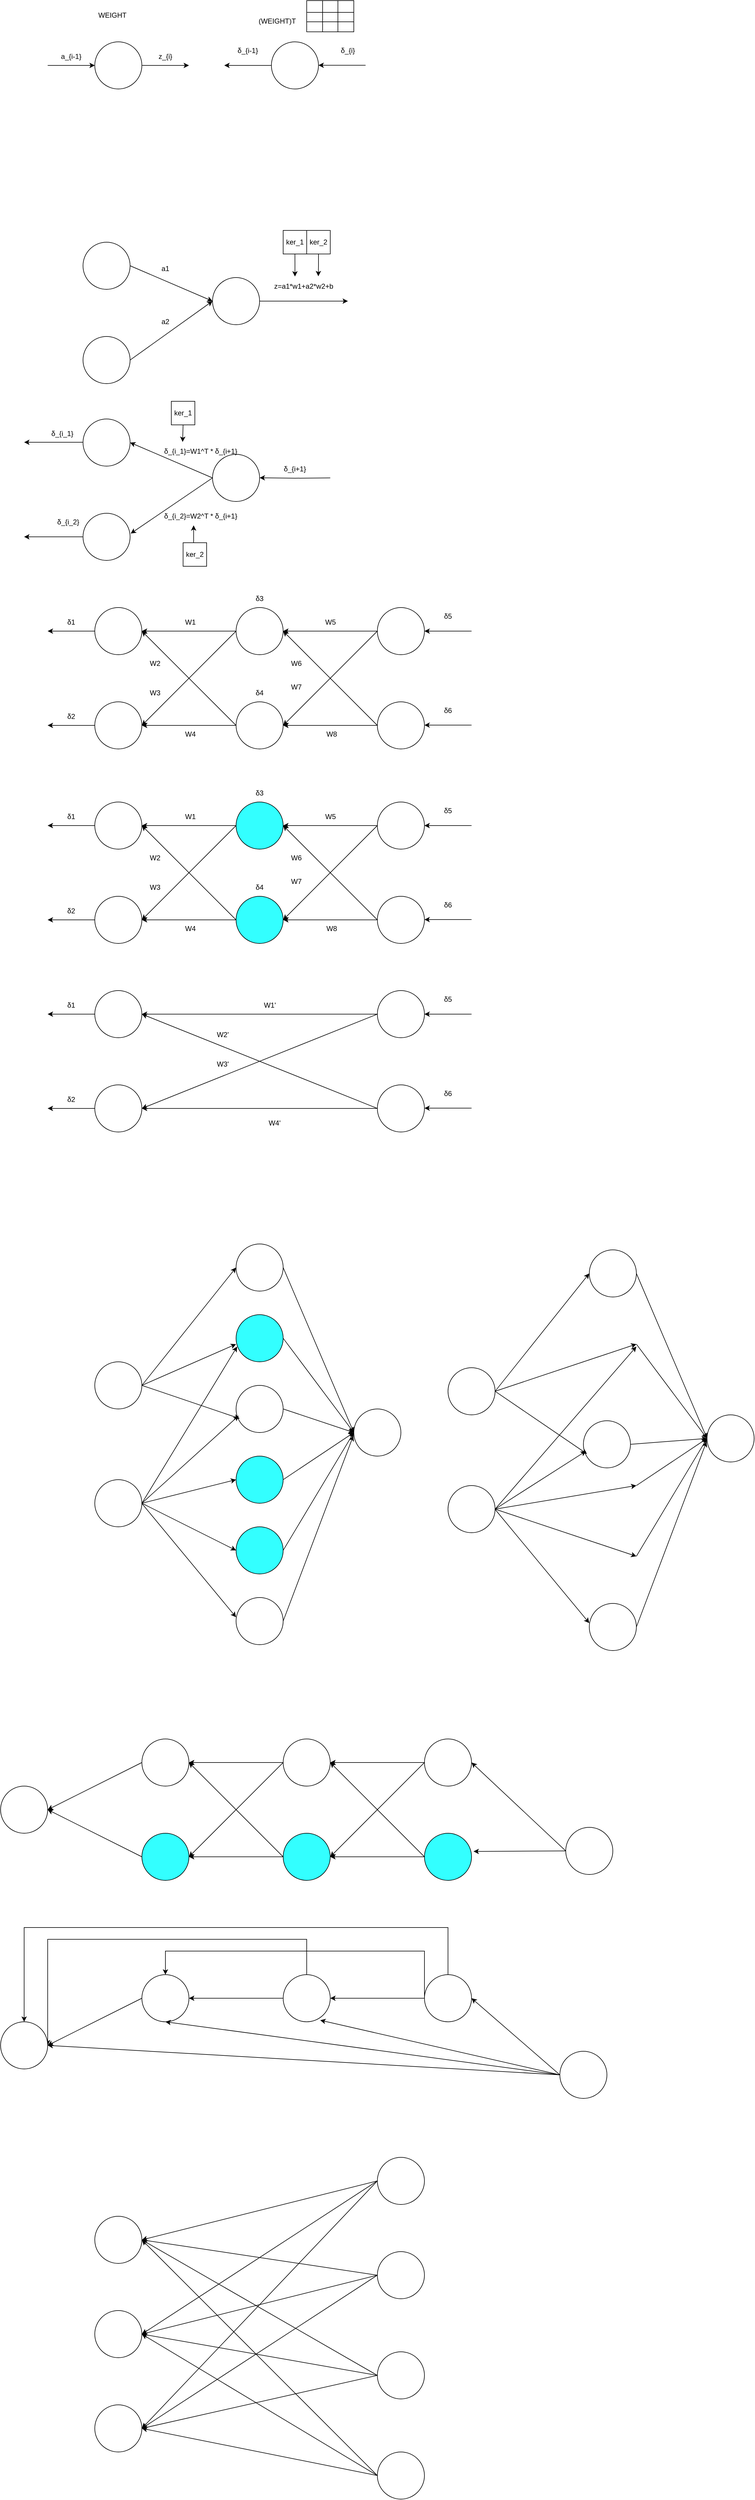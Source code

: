 <mxfile version="24.7.1" type="github">
  <diagram name="第 1 页" id="sJesDhHp2YxNsY8iuc-c">
    <mxGraphModel dx="1214" dy="770" grid="1" gridSize="10" guides="1" tooltips="1" connect="1" arrows="1" fold="1" page="1" pageScale="1" pageWidth="827" pageHeight="1169" math="0" shadow="0">
      <root>
        <mxCell id="0" />
        <mxCell id="1" parent="0" />
        <mxCell id="Er-28kLMQKc3rQyDsDdn-1" value="" style="ellipse;whiteSpace=wrap;html=1;aspect=fixed;" vertex="1" parent="1">
          <mxGeometry x="140" y="460" width="80" height="80" as="geometry" />
        </mxCell>
        <mxCell id="Er-28kLMQKc3rQyDsDdn-2" value="" style="ellipse;whiteSpace=wrap;html=1;aspect=fixed;" vertex="1" parent="1">
          <mxGeometry x="140" y="620" width="80" height="80" as="geometry" />
        </mxCell>
        <mxCell id="Er-28kLMQKc3rQyDsDdn-34" style="edgeStyle=orthogonalEdgeStyle;rounded=0;orthogonalLoop=1;jettySize=auto;html=1;exitX=1;exitY=0.5;exitDx=0;exitDy=0;" edge="1" parent="1" source="Er-28kLMQKc3rQyDsDdn-4">
          <mxGeometry relative="1" as="geometry">
            <mxPoint x="590" y="560" as="targetPoint" />
          </mxGeometry>
        </mxCell>
        <mxCell id="Er-28kLMQKc3rQyDsDdn-4" value="" style="ellipse;whiteSpace=wrap;html=1;aspect=fixed;" vertex="1" parent="1">
          <mxGeometry x="360" y="520" width="80" height="80" as="geometry" />
        </mxCell>
        <mxCell id="Er-28kLMQKc3rQyDsDdn-6" value="" style="ellipse;whiteSpace=wrap;html=1;aspect=fixed;" vertex="1" parent="1">
          <mxGeometry x="160" y="120" width="80" height="80" as="geometry" />
        </mxCell>
        <mxCell id="Er-28kLMQKc3rQyDsDdn-8" value="" style="endArrow=classic;html=1;rounded=0;entryX=0;entryY=0.5;entryDx=0;entryDy=0;" edge="1" parent="1" target="Er-28kLMQKc3rQyDsDdn-6">
          <mxGeometry width="50" height="50" relative="1" as="geometry">
            <mxPoint x="80" y="160" as="sourcePoint" />
            <mxPoint x="70" y="120" as="targetPoint" />
          </mxGeometry>
        </mxCell>
        <mxCell id="Er-28kLMQKc3rQyDsDdn-9" value="a_{i-1}" style="text;html=1;align=center;verticalAlign=middle;whiteSpace=wrap;rounded=0;" vertex="1" parent="1">
          <mxGeometry x="90" y="130" width="60" height="30" as="geometry" />
        </mxCell>
        <mxCell id="Er-28kLMQKc3rQyDsDdn-10" value="" style="endArrow=classic;html=1;rounded=0;entryX=0;entryY=0.5;entryDx=0;entryDy=0;" edge="1" parent="1">
          <mxGeometry width="50" height="50" relative="1" as="geometry">
            <mxPoint x="240" y="160" as="sourcePoint" />
            <mxPoint x="320" y="160" as="targetPoint" />
          </mxGeometry>
        </mxCell>
        <mxCell id="Er-28kLMQKc3rQyDsDdn-11" value="z_{i}" style="text;html=1;align=center;verticalAlign=middle;whiteSpace=wrap;rounded=0;" vertex="1" parent="1">
          <mxGeometry x="250" y="130" width="60" height="30" as="geometry" />
        </mxCell>
        <mxCell id="Er-28kLMQKc3rQyDsDdn-12" value="WEIGHT" style="text;html=1;align=center;verticalAlign=middle;whiteSpace=wrap;rounded=0;" vertex="1" parent="1">
          <mxGeometry x="160" y="60" width="60" height="30" as="geometry" />
        </mxCell>
        <mxCell id="Er-28kLMQKc3rQyDsDdn-28" style="rounded=0;orthogonalLoop=1;jettySize=auto;html=1;exitX=1;exitY=0.5;exitDx=0;exitDy=0;entryX=0;entryY=0.5;entryDx=0;entryDy=0;" edge="1" parent="1" source="Er-28kLMQKc3rQyDsDdn-1" target="Er-28kLMQKc3rQyDsDdn-4">
          <mxGeometry relative="1" as="geometry" />
        </mxCell>
        <mxCell id="Er-28kLMQKc3rQyDsDdn-29" style="rounded=0;orthogonalLoop=1;jettySize=auto;html=1;exitX=1;exitY=0.5;exitDx=0;exitDy=0;entryX=0;entryY=0.5;entryDx=0;entryDy=0;" edge="1" parent="1" source="Er-28kLMQKc3rQyDsDdn-2" target="Er-28kLMQKc3rQyDsDdn-4">
          <mxGeometry relative="1" as="geometry" />
        </mxCell>
        <mxCell id="Er-28kLMQKc3rQyDsDdn-32" value="a1" style="text;html=1;align=center;verticalAlign=middle;whiteSpace=wrap;rounded=0;" vertex="1" parent="1">
          <mxGeometry x="250" y="490" width="60" height="30" as="geometry" />
        </mxCell>
        <mxCell id="Er-28kLMQKc3rQyDsDdn-33" value="a2" style="text;html=1;align=center;verticalAlign=middle;whiteSpace=wrap;rounded=0;" vertex="1" parent="1">
          <mxGeometry x="250" y="580" width="60" height="30" as="geometry" />
        </mxCell>
        <mxCell id="Er-28kLMQKc3rQyDsDdn-36" value="z=a1*w1+a2*w2+b" style="text;html=1;align=center;verticalAlign=middle;whiteSpace=wrap;rounded=0;" vertex="1" parent="1">
          <mxGeometry x="450" y="520" width="130" height="30" as="geometry" />
        </mxCell>
        <mxCell id="Er-28kLMQKc3rQyDsDdn-38" style="edgeStyle=orthogonalEdgeStyle;rounded=0;orthogonalLoop=1;jettySize=auto;html=1;exitX=0;exitY=0.5;exitDx=0;exitDy=0;" edge="1" parent="1">
          <mxGeometry relative="1" as="geometry">
            <mxPoint x="540" y="159.71" as="targetPoint" />
            <mxPoint x="620" y="159.71" as="sourcePoint" />
          </mxGeometry>
        </mxCell>
        <mxCell id="Er-28kLMQKc3rQyDsDdn-39" style="edgeStyle=orthogonalEdgeStyle;rounded=0;orthogonalLoop=1;jettySize=auto;html=1;exitX=0;exitY=0.5;exitDx=0;exitDy=0;" edge="1" parent="1" source="Er-28kLMQKc3rQyDsDdn-37">
          <mxGeometry relative="1" as="geometry">
            <mxPoint x="380" y="160" as="targetPoint" />
          </mxGeometry>
        </mxCell>
        <mxCell id="Er-28kLMQKc3rQyDsDdn-37" value="" style="ellipse;whiteSpace=wrap;html=1;aspect=fixed;" vertex="1" parent="1">
          <mxGeometry x="460" y="120" width="80" height="80" as="geometry" />
        </mxCell>
        <mxCell id="Er-28kLMQKc3rQyDsDdn-40" value="δ_{i}" style="text;html=1;align=center;verticalAlign=middle;whiteSpace=wrap;rounded=0;" vertex="1" parent="1">
          <mxGeometry x="560" y="120" width="60" height="30" as="geometry" />
        </mxCell>
        <mxCell id="Er-28kLMQKc3rQyDsDdn-41" value="(WEIGHT)T" style="text;html=1;align=center;verticalAlign=middle;whiteSpace=wrap;rounded=0;" vertex="1" parent="1">
          <mxGeometry x="430" y="70" width="80" height="30" as="geometry" />
        </mxCell>
        <mxCell id="Er-28kLMQKc3rQyDsDdn-42" value="" style="shape=table;startSize=0;container=1;collapsible=0;childLayout=tableLayout;fontSize=16;" vertex="1" parent="1">
          <mxGeometry x="520" y="50" width="80" height="53" as="geometry" />
        </mxCell>
        <mxCell id="Er-28kLMQKc3rQyDsDdn-43" value="" style="shape=tableRow;horizontal=0;startSize=0;swimlaneHead=0;swimlaneBody=0;strokeColor=inherit;top=0;left=0;bottom=0;right=0;collapsible=0;dropTarget=0;fillColor=none;points=[[0,0.5],[1,0.5]];portConstraint=eastwest;fontSize=16;" vertex="1" parent="Er-28kLMQKc3rQyDsDdn-42">
          <mxGeometry width="80" height="20" as="geometry" />
        </mxCell>
        <mxCell id="Er-28kLMQKc3rQyDsDdn-44" value="" style="shape=partialRectangle;html=1;whiteSpace=wrap;connectable=0;strokeColor=inherit;overflow=hidden;fillColor=none;top=0;left=0;bottom=0;right=0;pointerEvents=1;fontSize=16;" vertex="1" parent="Er-28kLMQKc3rQyDsDdn-43">
          <mxGeometry width="27" height="20" as="geometry">
            <mxRectangle width="27" height="20" as="alternateBounds" />
          </mxGeometry>
        </mxCell>
        <mxCell id="Er-28kLMQKc3rQyDsDdn-45" value="" style="shape=partialRectangle;html=1;whiteSpace=wrap;connectable=0;strokeColor=inherit;overflow=hidden;fillColor=none;top=0;left=0;bottom=0;right=0;pointerEvents=1;fontSize=16;" vertex="1" parent="Er-28kLMQKc3rQyDsDdn-43">
          <mxGeometry x="27" width="26" height="20" as="geometry">
            <mxRectangle width="26" height="20" as="alternateBounds" />
          </mxGeometry>
        </mxCell>
        <mxCell id="Er-28kLMQKc3rQyDsDdn-46" value="" style="shape=partialRectangle;html=1;whiteSpace=wrap;connectable=0;strokeColor=inherit;overflow=hidden;fillColor=none;top=0;left=0;bottom=0;right=0;pointerEvents=1;fontSize=16;" vertex="1" parent="Er-28kLMQKc3rQyDsDdn-43">
          <mxGeometry x="53" width="27" height="20" as="geometry">
            <mxRectangle width="27" height="20" as="alternateBounds" />
          </mxGeometry>
        </mxCell>
        <mxCell id="Er-28kLMQKc3rQyDsDdn-47" value="" style="shape=tableRow;horizontal=0;startSize=0;swimlaneHead=0;swimlaneBody=0;strokeColor=inherit;top=0;left=0;bottom=0;right=0;collapsible=0;dropTarget=0;fillColor=none;points=[[0,0.5],[1,0.5]];portConstraint=eastwest;fontSize=16;" vertex="1" parent="Er-28kLMQKc3rQyDsDdn-42">
          <mxGeometry y="20" width="80" height="16" as="geometry" />
        </mxCell>
        <mxCell id="Er-28kLMQKc3rQyDsDdn-48" value="" style="shape=partialRectangle;html=1;whiteSpace=wrap;connectable=0;strokeColor=inherit;overflow=hidden;fillColor=none;top=0;left=0;bottom=0;right=0;pointerEvents=1;fontSize=16;" vertex="1" parent="Er-28kLMQKc3rQyDsDdn-47">
          <mxGeometry width="27" height="16" as="geometry">
            <mxRectangle width="27" height="16" as="alternateBounds" />
          </mxGeometry>
        </mxCell>
        <mxCell id="Er-28kLMQKc3rQyDsDdn-49" value="" style="shape=partialRectangle;html=1;whiteSpace=wrap;connectable=0;strokeColor=inherit;overflow=hidden;fillColor=none;top=0;left=0;bottom=0;right=0;pointerEvents=1;fontSize=16;" vertex="1" parent="Er-28kLMQKc3rQyDsDdn-47">
          <mxGeometry x="27" width="26" height="16" as="geometry">
            <mxRectangle width="26" height="16" as="alternateBounds" />
          </mxGeometry>
        </mxCell>
        <mxCell id="Er-28kLMQKc3rQyDsDdn-50" value="" style="shape=partialRectangle;html=1;whiteSpace=wrap;connectable=0;strokeColor=inherit;overflow=hidden;fillColor=none;top=0;left=0;bottom=0;right=0;pointerEvents=1;fontSize=16;" vertex="1" parent="Er-28kLMQKc3rQyDsDdn-47">
          <mxGeometry x="53" width="27" height="16" as="geometry">
            <mxRectangle width="27" height="16" as="alternateBounds" />
          </mxGeometry>
        </mxCell>
        <mxCell id="Er-28kLMQKc3rQyDsDdn-51" value="" style="shape=tableRow;horizontal=0;startSize=0;swimlaneHead=0;swimlaneBody=0;strokeColor=inherit;top=0;left=0;bottom=0;right=0;collapsible=0;dropTarget=0;fillColor=none;points=[[0,0.5],[1,0.5]];portConstraint=eastwest;fontSize=16;" vertex="1" parent="Er-28kLMQKc3rQyDsDdn-42">
          <mxGeometry y="36" width="80" height="17" as="geometry" />
        </mxCell>
        <mxCell id="Er-28kLMQKc3rQyDsDdn-52" value="" style="shape=partialRectangle;html=1;whiteSpace=wrap;connectable=0;strokeColor=inherit;overflow=hidden;fillColor=none;top=0;left=0;bottom=0;right=0;pointerEvents=1;fontSize=16;" vertex="1" parent="Er-28kLMQKc3rQyDsDdn-51">
          <mxGeometry width="27" height="17" as="geometry">
            <mxRectangle width="27" height="17" as="alternateBounds" />
          </mxGeometry>
        </mxCell>
        <mxCell id="Er-28kLMQKc3rQyDsDdn-53" value="" style="shape=partialRectangle;html=1;whiteSpace=wrap;connectable=0;strokeColor=inherit;overflow=hidden;fillColor=none;top=0;left=0;bottom=0;right=0;pointerEvents=1;fontSize=16;" vertex="1" parent="Er-28kLMQKc3rQyDsDdn-51">
          <mxGeometry x="27" width="26" height="17" as="geometry">
            <mxRectangle width="26" height="17" as="alternateBounds" />
          </mxGeometry>
        </mxCell>
        <mxCell id="Er-28kLMQKc3rQyDsDdn-54" value="" style="shape=partialRectangle;html=1;whiteSpace=wrap;connectable=0;strokeColor=inherit;overflow=hidden;fillColor=none;top=0;left=0;bottom=0;right=0;pointerEvents=1;fontSize=16;" vertex="1" parent="Er-28kLMQKc3rQyDsDdn-51">
          <mxGeometry x="53" width="27" height="17" as="geometry">
            <mxRectangle width="27" height="17" as="alternateBounds" />
          </mxGeometry>
        </mxCell>
        <mxCell id="Er-28kLMQKc3rQyDsDdn-55" value="δ_{i-1}" style="text;html=1;align=center;verticalAlign=middle;whiteSpace=wrap;rounded=0;" vertex="1" parent="1">
          <mxGeometry x="390" y="120" width="60" height="30" as="geometry" />
        </mxCell>
        <mxCell id="Er-28kLMQKc3rQyDsDdn-61" value="ker_1" style="whiteSpace=wrap;html=1;aspect=fixed;" vertex="1" parent="1">
          <mxGeometry x="480" y="440" width="40" height="40" as="geometry" />
        </mxCell>
        <mxCell id="Er-28kLMQKc3rQyDsDdn-63" value="ker_2" style="whiteSpace=wrap;html=1;aspect=fixed;" vertex="1" parent="1">
          <mxGeometry x="520" y="440" width="40" height="40" as="geometry" />
        </mxCell>
        <mxCell id="Er-28kLMQKc3rQyDsDdn-65" style="edgeStyle=orthogonalEdgeStyle;rounded=0;orthogonalLoop=1;jettySize=auto;html=1;exitX=0.5;exitY=1;exitDx=0;exitDy=0;entryX=0.385;entryY=-0.058;entryDx=0;entryDy=0;entryPerimeter=0;" edge="1" parent="1" source="Er-28kLMQKc3rQyDsDdn-61" target="Er-28kLMQKc3rQyDsDdn-36">
          <mxGeometry relative="1" as="geometry" />
        </mxCell>
        <mxCell id="Er-28kLMQKc3rQyDsDdn-67" style="edgeStyle=orthogonalEdgeStyle;rounded=0;orthogonalLoop=1;jettySize=auto;html=1;entryX=0.69;entryY=-0.072;entryDx=0;entryDy=0;entryPerimeter=0;" edge="1" parent="1" source="Er-28kLMQKc3rQyDsDdn-63" target="Er-28kLMQKc3rQyDsDdn-36">
          <mxGeometry relative="1" as="geometry" />
        </mxCell>
        <mxCell id="Er-28kLMQKc3rQyDsDdn-101" style="edgeStyle=orthogonalEdgeStyle;rounded=0;orthogonalLoop=1;jettySize=auto;html=1;exitX=0;exitY=0.5;exitDx=0;exitDy=0;" edge="1" parent="1">
          <mxGeometry relative="1" as="geometry">
            <mxPoint x="40" y="799.55" as="targetPoint" />
            <mxPoint x="140" y="799.55" as="sourcePoint" />
          </mxGeometry>
        </mxCell>
        <mxCell id="Er-28kLMQKc3rQyDsDdn-68" value="" style="ellipse;whiteSpace=wrap;html=1;aspect=fixed;" vertex="1" parent="1">
          <mxGeometry x="140" y="760" width="80" height="80" as="geometry" />
        </mxCell>
        <mxCell id="Er-28kLMQKc3rQyDsDdn-105" style="edgeStyle=orthogonalEdgeStyle;rounded=0;orthogonalLoop=1;jettySize=auto;html=1;exitX=0;exitY=0.5;exitDx=0;exitDy=0;" edge="1" parent="1" source="Er-28kLMQKc3rQyDsDdn-69">
          <mxGeometry relative="1" as="geometry">
            <mxPoint x="40" y="960" as="targetPoint" />
          </mxGeometry>
        </mxCell>
        <mxCell id="Er-28kLMQKc3rQyDsDdn-69" value="" style="ellipse;whiteSpace=wrap;html=1;aspect=fixed;" vertex="1" parent="1">
          <mxGeometry x="140" y="920" width="80" height="80" as="geometry" />
        </mxCell>
        <mxCell id="Er-28kLMQKc3rQyDsDdn-81" style="edgeStyle=orthogonalEdgeStyle;rounded=0;orthogonalLoop=1;jettySize=auto;html=1;" edge="1" parent="1">
          <mxGeometry relative="1" as="geometry">
            <mxPoint x="440" y="859.75" as="targetPoint" />
            <mxPoint x="560" y="860" as="sourcePoint" />
          </mxGeometry>
        </mxCell>
        <mxCell id="Er-28kLMQKc3rQyDsDdn-82" style="rounded=0;orthogonalLoop=1;jettySize=auto;html=1;exitX=0;exitY=0.5;exitDx=0;exitDy=0;entryX=1;entryY=0.5;entryDx=0;entryDy=0;" edge="1" parent="1" source="Er-28kLMQKc3rQyDsDdn-71" target="Er-28kLMQKc3rQyDsDdn-68">
          <mxGeometry relative="1" as="geometry" />
        </mxCell>
        <mxCell id="Er-28kLMQKc3rQyDsDdn-71" value="" style="ellipse;whiteSpace=wrap;html=1;aspect=fixed;" vertex="1" parent="1">
          <mxGeometry x="360" y="820" width="80" height="80" as="geometry" />
        </mxCell>
        <mxCell id="Er-28kLMQKc3rQyDsDdn-76" value="δ_{i+1}" style="text;html=1;align=center;verticalAlign=middle;whiteSpace=wrap;rounded=0;" vertex="1" parent="1">
          <mxGeometry x="435" y="830" width="130" height="30" as="geometry" />
        </mxCell>
        <mxCell id="Er-28kLMQKc3rQyDsDdn-77" value="ker_1" style="whiteSpace=wrap;html=1;aspect=fixed;" vertex="1" parent="1">
          <mxGeometry x="290" y="730" width="40" height="40" as="geometry" />
        </mxCell>
        <mxCell id="Er-28kLMQKc3rQyDsDdn-78" value="ker_2" style="whiteSpace=wrap;html=1;aspect=fixed;" vertex="1" parent="1">
          <mxGeometry x="310" y="970" width="40" height="40" as="geometry" />
        </mxCell>
        <mxCell id="Er-28kLMQKc3rQyDsDdn-83" style="rounded=0;orthogonalLoop=1;jettySize=auto;html=1;exitX=0;exitY=0.5;exitDx=0;exitDy=0;entryX=1.013;entryY=0.43;entryDx=0;entryDy=0;entryPerimeter=0;" edge="1" parent="1" source="Er-28kLMQKc3rQyDsDdn-71" target="Er-28kLMQKc3rQyDsDdn-69">
          <mxGeometry relative="1" as="geometry" />
        </mxCell>
        <mxCell id="Er-28kLMQKc3rQyDsDdn-84" value="δ_{i_1}=W1^T * δ_{i+1}" style="text;html=1;align=center;verticalAlign=middle;whiteSpace=wrap;rounded=0;" vertex="1" parent="1">
          <mxGeometry x="230" y="800" width="220" height="30" as="geometry" />
        </mxCell>
        <mxCell id="Er-28kLMQKc3rQyDsDdn-85" value="δ_{i_2}=W2^T * δ_{i+1}" style="text;html=1;align=center;verticalAlign=middle;whiteSpace=wrap;rounded=0;" vertex="1" parent="1">
          <mxGeometry x="230" y="910" width="220" height="30" as="geometry" />
        </mxCell>
        <mxCell id="Er-28kLMQKc3rQyDsDdn-86" style="edgeStyle=orthogonalEdgeStyle;rounded=0;orthogonalLoop=1;jettySize=auto;html=1;exitX=0.5;exitY=0;exitDx=0;exitDy=0;entryX=0.445;entryY=1.015;entryDx=0;entryDy=0;entryPerimeter=0;" edge="1" parent="1" source="Er-28kLMQKc3rQyDsDdn-78" target="Er-28kLMQKc3rQyDsDdn-85">
          <mxGeometry relative="1" as="geometry" />
        </mxCell>
        <mxCell id="Er-28kLMQKc3rQyDsDdn-87" style="edgeStyle=orthogonalEdgeStyle;rounded=0;orthogonalLoop=1;jettySize=auto;html=1;exitX=0.5;exitY=1;exitDx=0;exitDy=0;entryX=0.36;entryY=-0.035;entryDx=0;entryDy=0;entryPerimeter=0;" edge="1" parent="1" source="Er-28kLMQKc3rQyDsDdn-77" target="Er-28kLMQKc3rQyDsDdn-84">
          <mxGeometry relative="1" as="geometry" />
        </mxCell>
        <mxCell id="Er-28kLMQKc3rQyDsDdn-88" value="" style="ellipse;whiteSpace=wrap;html=1;aspect=fixed;" vertex="1" parent="1">
          <mxGeometry x="160" y="1240" width="80" height="80" as="geometry" />
        </mxCell>
        <mxCell id="Er-28kLMQKc3rQyDsDdn-91" style="rounded=0;orthogonalLoop=1;jettySize=auto;html=1;exitX=0;exitY=0.5;exitDx=0;exitDy=0;entryX=1;entryY=0.5;entryDx=0;entryDy=0;" edge="1" parent="1" source="Er-28kLMQKc3rQyDsDdn-92" target="Er-28kLMQKc3rQyDsDdn-88">
          <mxGeometry relative="1" as="geometry" />
        </mxCell>
        <mxCell id="Er-28kLMQKc3rQyDsDdn-92" value="" style="ellipse;whiteSpace=wrap;html=1;aspect=fixed;" vertex="1" parent="1">
          <mxGeometry x="400" y="1240" width="80" height="80" as="geometry" />
        </mxCell>
        <mxCell id="Er-28kLMQKc3rQyDsDdn-97" value="W1" style="text;html=1;align=center;verticalAlign=middle;whiteSpace=wrap;rounded=0;" vertex="1" parent="1">
          <mxGeometry x="300" y="1090" width="45" height="30" as="geometry" />
        </mxCell>
        <mxCell id="Er-28kLMQKc3rQyDsDdn-102" value="δ_{i_1}" style="text;html=1;align=center;verticalAlign=middle;whiteSpace=wrap;rounded=0;" vertex="1" parent="1">
          <mxGeometry x="30" y="770" width="150" height="30" as="geometry" />
        </mxCell>
        <mxCell id="Er-28kLMQKc3rQyDsDdn-104" value="δ_{i_2}" style="text;html=1;align=center;verticalAlign=middle;whiteSpace=wrap;rounded=0;" vertex="1" parent="1">
          <mxGeometry x="40" y="920" width="150" height="30" as="geometry" />
        </mxCell>
        <mxCell id="Er-28kLMQKc3rQyDsDdn-107" style="rounded=0;orthogonalLoop=1;jettySize=auto;html=1;exitX=0;exitY=0.5;exitDx=0;exitDy=0;entryX=1;entryY=0.5;entryDx=0;entryDy=0;" edge="1" parent="1" source="Er-28kLMQKc3rQyDsDdn-106" target="Er-28kLMQKc3rQyDsDdn-88">
          <mxGeometry relative="1" as="geometry">
            <mxPoint x="250" y="1220" as="targetPoint" />
          </mxGeometry>
        </mxCell>
        <mxCell id="Er-28kLMQKc3rQyDsDdn-111" style="edgeStyle=orthogonalEdgeStyle;rounded=0;orthogonalLoop=1;jettySize=auto;html=1;exitX=0;exitY=0.5;exitDx=0;exitDy=0;entryX=1;entryY=0.5;entryDx=0;entryDy=0;" edge="1" parent="1" source="Er-28kLMQKc3rQyDsDdn-106" target="Er-28kLMQKc3rQyDsDdn-109">
          <mxGeometry relative="1" as="geometry" />
        </mxCell>
        <mxCell id="Er-28kLMQKc3rQyDsDdn-106" value="" style="ellipse;whiteSpace=wrap;html=1;aspect=fixed;" vertex="1" parent="1">
          <mxGeometry x="400" y="1080" width="80" height="80" as="geometry" />
        </mxCell>
        <mxCell id="Er-28kLMQKc3rQyDsDdn-109" value="" style="ellipse;whiteSpace=wrap;html=1;aspect=fixed;" vertex="1" parent="1">
          <mxGeometry x="160" y="1080" width="80" height="80" as="geometry" />
        </mxCell>
        <mxCell id="Er-28kLMQKc3rQyDsDdn-112" style="rounded=0;orthogonalLoop=1;jettySize=auto;html=1;exitX=0;exitY=0.5;exitDx=0;exitDy=0;entryX=1;entryY=0.5;entryDx=0;entryDy=0;" edge="1" parent="1" source="Er-28kLMQKc3rQyDsDdn-92" target="Er-28kLMQKc3rQyDsDdn-109">
          <mxGeometry relative="1" as="geometry" />
        </mxCell>
        <mxCell id="Er-28kLMQKc3rQyDsDdn-113" style="rounded=0;orthogonalLoop=1;jettySize=auto;html=1;exitX=0;exitY=0.5;exitDx=0;exitDy=0;entryX=1;entryY=0.5;entryDx=0;entryDy=0;" edge="1" parent="1" source="Er-28kLMQKc3rQyDsDdn-115">
          <mxGeometry relative="1" as="geometry">
            <mxPoint x="480" y="1280" as="targetPoint" />
          </mxGeometry>
        </mxCell>
        <mxCell id="Er-28kLMQKc3rQyDsDdn-115" value="" style="ellipse;whiteSpace=wrap;html=1;aspect=fixed;" vertex="1" parent="1">
          <mxGeometry x="640" y="1240" width="80" height="80" as="geometry" />
        </mxCell>
        <mxCell id="Er-28kLMQKc3rQyDsDdn-116" style="rounded=0;orthogonalLoop=1;jettySize=auto;html=1;exitX=0;exitY=0.5;exitDx=0;exitDy=0;entryX=1;entryY=0.5;entryDx=0;entryDy=0;" edge="1" parent="1" source="Er-28kLMQKc3rQyDsDdn-118">
          <mxGeometry relative="1" as="geometry">
            <mxPoint x="480" y="1280" as="targetPoint" />
          </mxGeometry>
        </mxCell>
        <mxCell id="Er-28kLMQKc3rQyDsDdn-117" style="edgeStyle=orthogonalEdgeStyle;rounded=0;orthogonalLoop=1;jettySize=auto;html=1;entryX=1;entryY=0.5;entryDx=0;entryDy=0;" edge="1" parent="1" source="Er-28kLMQKc3rQyDsDdn-118">
          <mxGeometry relative="1" as="geometry">
            <mxPoint x="480" y="1120" as="targetPoint" />
          </mxGeometry>
        </mxCell>
        <mxCell id="Er-28kLMQKc3rQyDsDdn-118" value="" style="ellipse;whiteSpace=wrap;html=1;aspect=fixed;" vertex="1" parent="1">
          <mxGeometry x="640" y="1080" width="80" height="80" as="geometry" />
        </mxCell>
        <mxCell id="Er-28kLMQKc3rQyDsDdn-119" style="rounded=0;orthogonalLoop=1;jettySize=auto;html=1;exitX=0;exitY=0.5;exitDx=0;exitDy=0;entryX=1;entryY=0.5;entryDx=0;entryDy=0;" edge="1" parent="1" source="Er-28kLMQKc3rQyDsDdn-115">
          <mxGeometry relative="1" as="geometry">
            <mxPoint x="480" y="1120" as="targetPoint" />
          </mxGeometry>
        </mxCell>
        <mxCell id="Er-28kLMQKc3rQyDsDdn-120" value="W2" style="text;html=1;align=center;verticalAlign=middle;whiteSpace=wrap;rounded=0;" vertex="1" parent="1">
          <mxGeometry x="240" y="1160" width="45" height="30" as="geometry" />
        </mxCell>
        <mxCell id="Er-28kLMQKc3rQyDsDdn-121" value="W3" style="text;html=1;align=center;verticalAlign=middle;whiteSpace=wrap;rounded=0;" vertex="1" parent="1">
          <mxGeometry x="240" y="1210" width="45" height="30" as="geometry" />
        </mxCell>
        <mxCell id="Er-28kLMQKc3rQyDsDdn-123" value="W4" style="text;html=1;align=center;verticalAlign=middle;whiteSpace=wrap;rounded=0;" vertex="1" parent="1">
          <mxGeometry x="300" y="1280" width="45" height="30" as="geometry" />
        </mxCell>
        <mxCell id="Er-28kLMQKc3rQyDsDdn-124" value="W5" style="text;html=1;align=center;verticalAlign=middle;whiteSpace=wrap;rounded=0;" vertex="1" parent="1">
          <mxGeometry x="537.5" y="1090" width="45" height="30" as="geometry" />
        </mxCell>
        <mxCell id="Er-28kLMQKc3rQyDsDdn-125" value="W6" style="text;html=1;align=center;verticalAlign=middle;whiteSpace=wrap;rounded=0;" vertex="1" parent="1">
          <mxGeometry x="480" y="1160" width="45" height="30" as="geometry" />
        </mxCell>
        <mxCell id="Er-28kLMQKc3rQyDsDdn-126" value="W7" style="text;html=1;align=center;verticalAlign=middle;whiteSpace=wrap;rounded=0;" vertex="1" parent="1">
          <mxGeometry x="480" y="1200" width="45" height="30" as="geometry" />
        </mxCell>
        <mxCell id="Er-28kLMQKc3rQyDsDdn-127" value="W8" style="text;html=1;align=center;verticalAlign=middle;whiteSpace=wrap;rounded=0;" vertex="1" parent="1">
          <mxGeometry x="540" y="1280" width="45" height="30" as="geometry" />
        </mxCell>
        <mxCell id="Er-28kLMQKc3rQyDsDdn-128" style="edgeStyle=orthogonalEdgeStyle;rounded=0;orthogonalLoop=1;jettySize=auto;html=1;entryX=1;entryY=0.5;entryDx=0;entryDy=0;" edge="1" parent="1">
          <mxGeometry relative="1" as="geometry">
            <mxPoint x="720" y="1120" as="targetPoint" />
            <mxPoint x="800" y="1120" as="sourcePoint" />
          </mxGeometry>
        </mxCell>
        <mxCell id="Er-28kLMQKc3rQyDsDdn-129" style="edgeStyle=orthogonalEdgeStyle;rounded=0;orthogonalLoop=1;jettySize=auto;html=1;entryX=1;entryY=0.5;entryDx=0;entryDy=0;" edge="1" parent="1">
          <mxGeometry relative="1" as="geometry">
            <mxPoint x="720" y="1279.55" as="targetPoint" />
            <mxPoint x="800" y="1279.55" as="sourcePoint" />
          </mxGeometry>
        </mxCell>
        <mxCell id="Er-28kLMQKc3rQyDsDdn-130" style="edgeStyle=orthogonalEdgeStyle;rounded=0;orthogonalLoop=1;jettySize=auto;html=1;entryX=1;entryY=0.5;entryDx=0;entryDy=0;" edge="1" parent="1">
          <mxGeometry relative="1" as="geometry">
            <mxPoint x="80" y="1280" as="targetPoint" />
            <mxPoint x="160" y="1280" as="sourcePoint" />
            <Array as="points">
              <mxPoint x="110" y="1280.45" />
              <mxPoint x="110" y="1280.45" />
            </Array>
          </mxGeometry>
        </mxCell>
        <mxCell id="Er-28kLMQKc3rQyDsDdn-131" style="edgeStyle=orthogonalEdgeStyle;rounded=0;orthogonalLoop=1;jettySize=auto;html=1;entryX=1;entryY=0.5;entryDx=0;entryDy=0;" edge="1" parent="1">
          <mxGeometry relative="1" as="geometry">
            <mxPoint x="80" y="1120" as="targetPoint" />
            <mxPoint x="160" y="1120" as="sourcePoint" />
            <Array as="points">
              <mxPoint x="110" y="1120.45" />
              <mxPoint x="110" y="1120.45" />
            </Array>
          </mxGeometry>
        </mxCell>
        <mxCell id="Er-28kLMQKc3rQyDsDdn-132" value="δ1" style="text;html=1;align=center;verticalAlign=middle;whiteSpace=wrap;rounded=0;" vertex="1" parent="1">
          <mxGeometry x="90" y="1090" width="60" height="30" as="geometry" />
        </mxCell>
        <mxCell id="Er-28kLMQKc3rQyDsDdn-133" value="δ2" style="text;html=1;align=center;verticalAlign=middle;whiteSpace=wrap;rounded=0;" vertex="1" parent="1">
          <mxGeometry x="90" y="1250" width="60" height="30" as="geometry" />
        </mxCell>
        <mxCell id="Er-28kLMQKc3rQyDsDdn-134" value="δ6" style="text;html=1;align=center;verticalAlign=middle;whiteSpace=wrap;rounded=0;" vertex="1" parent="1">
          <mxGeometry x="730" y="1240" width="60" height="30" as="geometry" />
        </mxCell>
        <mxCell id="Er-28kLMQKc3rQyDsDdn-135" value="δ5" style="text;html=1;align=center;verticalAlign=middle;whiteSpace=wrap;rounded=0;" vertex="1" parent="1">
          <mxGeometry x="730" y="1080" width="60" height="30" as="geometry" />
        </mxCell>
        <mxCell id="Er-28kLMQKc3rQyDsDdn-136" value="δ4" style="text;html=1;align=center;verticalAlign=middle;whiteSpace=wrap;rounded=0;" vertex="1" parent="1">
          <mxGeometry x="410" y="1210" width="60" height="30" as="geometry" />
        </mxCell>
        <mxCell id="Er-28kLMQKc3rQyDsDdn-137" value="δ3" style="text;html=1;align=center;verticalAlign=middle;whiteSpace=wrap;rounded=0;" vertex="1" parent="1">
          <mxGeometry x="410" y="1050" width="60" height="30" as="geometry" />
        </mxCell>
        <mxCell id="Er-28kLMQKc3rQyDsDdn-138" value="" style="ellipse;whiteSpace=wrap;html=1;aspect=fixed;" vertex="1" parent="1">
          <mxGeometry x="160" y="1570" width="80" height="80" as="geometry" />
        </mxCell>
        <mxCell id="Er-28kLMQKc3rQyDsDdn-139" style="rounded=0;orthogonalLoop=1;jettySize=auto;html=1;exitX=0;exitY=0.5;exitDx=0;exitDy=0;entryX=1;entryY=0.5;entryDx=0;entryDy=0;" edge="1" parent="1" source="Er-28kLMQKc3rQyDsDdn-140" target="Er-28kLMQKc3rQyDsDdn-138">
          <mxGeometry relative="1" as="geometry" />
        </mxCell>
        <mxCell id="Er-28kLMQKc3rQyDsDdn-140" value="" style="ellipse;whiteSpace=wrap;html=1;aspect=fixed;fillColor=#33FFFF;" vertex="1" parent="1">
          <mxGeometry x="400" y="1570" width="80" height="80" as="geometry" />
        </mxCell>
        <mxCell id="Er-28kLMQKc3rQyDsDdn-141" value="W1" style="text;html=1;align=center;verticalAlign=middle;whiteSpace=wrap;rounded=0;" vertex="1" parent="1">
          <mxGeometry x="300" y="1420" width="45" height="30" as="geometry" />
        </mxCell>
        <mxCell id="Er-28kLMQKc3rQyDsDdn-142" style="rounded=0;orthogonalLoop=1;jettySize=auto;html=1;exitX=0;exitY=0.5;exitDx=0;exitDy=0;entryX=1;entryY=0.5;entryDx=0;entryDy=0;" edge="1" parent="1" source="Er-28kLMQKc3rQyDsDdn-144" target="Er-28kLMQKc3rQyDsDdn-138">
          <mxGeometry relative="1" as="geometry">
            <mxPoint x="250" y="1550" as="targetPoint" />
          </mxGeometry>
        </mxCell>
        <mxCell id="Er-28kLMQKc3rQyDsDdn-143" style="edgeStyle=orthogonalEdgeStyle;rounded=0;orthogonalLoop=1;jettySize=auto;html=1;exitX=0;exitY=0.5;exitDx=0;exitDy=0;entryX=1;entryY=0.5;entryDx=0;entryDy=0;" edge="1" parent="1" source="Er-28kLMQKc3rQyDsDdn-144" target="Er-28kLMQKc3rQyDsDdn-145">
          <mxGeometry relative="1" as="geometry" />
        </mxCell>
        <mxCell id="Er-28kLMQKc3rQyDsDdn-144" value="" style="ellipse;whiteSpace=wrap;html=1;aspect=fixed;fillColor=#33FFFF;" vertex="1" parent="1">
          <mxGeometry x="400" y="1410" width="80" height="80" as="geometry" />
        </mxCell>
        <mxCell id="Er-28kLMQKc3rQyDsDdn-145" value="" style="ellipse;whiteSpace=wrap;html=1;aspect=fixed;" vertex="1" parent="1">
          <mxGeometry x="160" y="1410" width="80" height="80" as="geometry" />
        </mxCell>
        <mxCell id="Er-28kLMQKc3rQyDsDdn-146" style="rounded=0;orthogonalLoop=1;jettySize=auto;html=1;exitX=0;exitY=0.5;exitDx=0;exitDy=0;entryX=1;entryY=0.5;entryDx=0;entryDy=0;" edge="1" parent="1" source="Er-28kLMQKc3rQyDsDdn-140" target="Er-28kLMQKc3rQyDsDdn-145">
          <mxGeometry relative="1" as="geometry" />
        </mxCell>
        <mxCell id="Er-28kLMQKc3rQyDsDdn-147" style="rounded=0;orthogonalLoop=1;jettySize=auto;html=1;exitX=0;exitY=0.5;exitDx=0;exitDy=0;entryX=1;entryY=0.5;entryDx=0;entryDy=0;" edge="1" parent="1" source="Er-28kLMQKc3rQyDsDdn-148">
          <mxGeometry relative="1" as="geometry">
            <mxPoint x="480" y="1610" as="targetPoint" />
          </mxGeometry>
        </mxCell>
        <mxCell id="Er-28kLMQKc3rQyDsDdn-148" value="" style="ellipse;whiteSpace=wrap;html=1;aspect=fixed;" vertex="1" parent="1">
          <mxGeometry x="640" y="1570" width="80" height="80" as="geometry" />
        </mxCell>
        <mxCell id="Er-28kLMQKc3rQyDsDdn-149" style="rounded=0;orthogonalLoop=1;jettySize=auto;html=1;exitX=0;exitY=0.5;exitDx=0;exitDy=0;entryX=1;entryY=0.5;entryDx=0;entryDy=0;" edge="1" parent="1" source="Er-28kLMQKc3rQyDsDdn-151">
          <mxGeometry relative="1" as="geometry">
            <mxPoint x="480" y="1610" as="targetPoint" />
          </mxGeometry>
        </mxCell>
        <mxCell id="Er-28kLMQKc3rQyDsDdn-150" style="edgeStyle=orthogonalEdgeStyle;rounded=0;orthogonalLoop=1;jettySize=auto;html=1;entryX=1;entryY=0.5;entryDx=0;entryDy=0;" edge="1" parent="1" source="Er-28kLMQKc3rQyDsDdn-151">
          <mxGeometry relative="1" as="geometry">
            <mxPoint x="480" y="1450" as="targetPoint" />
          </mxGeometry>
        </mxCell>
        <mxCell id="Er-28kLMQKc3rQyDsDdn-151" value="" style="ellipse;whiteSpace=wrap;html=1;aspect=fixed;" vertex="1" parent="1">
          <mxGeometry x="640" y="1410" width="80" height="80" as="geometry" />
        </mxCell>
        <mxCell id="Er-28kLMQKc3rQyDsDdn-152" style="rounded=0;orthogonalLoop=1;jettySize=auto;html=1;exitX=0;exitY=0.5;exitDx=0;exitDy=0;entryX=1;entryY=0.5;entryDx=0;entryDy=0;" edge="1" parent="1" source="Er-28kLMQKc3rQyDsDdn-148">
          <mxGeometry relative="1" as="geometry">
            <mxPoint x="480" y="1450" as="targetPoint" />
          </mxGeometry>
        </mxCell>
        <mxCell id="Er-28kLMQKc3rQyDsDdn-153" value="W2" style="text;html=1;align=center;verticalAlign=middle;whiteSpace=wrap;rounded=0;" vertex="1" parent="1">
          <mxGeometry x="240" y="1490" width="45" height="30" as="geometry" />
        </mxCell>
        <mxCell id="Er-28kLMQKc3rQyDsDdn-154" value="W3" style="text;html=1;align=center;verticalAlign=middle;whiteSpace=wrap;rounded=0;" vertex="1" parent="1">
          <mxGeometry x="240" y="1540" width="45" height="30" as="geometry" />
        </mxCell>
        <mxCell id="Er-28kLMQKc3rQyDsDdn-155" value="W4" style="text;html=1;align=center;verticalAlign=middle;whiteSpace=wrap;rounded=0;" vertex="1" parent="1">
          <mxGeometry x="300" y="1610" width="45" height="30" as="geometry" />
        </mxCell>
        <mxCell id="Er-28kLMQKc3rQyDsDdn-156" value="W5" style="text;html=1;align=center;verticalAlign=middle;whiteSpace=wrap;rounded=0;" vertex="1" parent="1">
          <mxGeometry x="537.5" y="1420" width="45" height="30" as="geometry" />
        </mxCell>
        <mxCell id="Er-28kLMQKc3rQyDsDdn-157" value="W6" style="text;html=1;align=center;verticalAlign=middle;whiteSpace=wrap;rounded=0;" vertex="1" parent="1">
          <mxGeometry x="480" y="1490" width="45" height="30" as="geometry" />
        </mxCell>
        <mxCell id="Er-28kLMQKc3rQyDsDdn-158" value="W7" style="text;html=1;align=center;verticalAlign=middle;whiteSpace=wrap;rounded=0;" vertex="1" parent="1">
          <mxGeometry x="480" y="1530" width="45" height="30" as="geometry" />
        </mxCell>
        <mxCell id="Er-28kLMQKc3rQyDsDdn-159" value="W8" style="text;html=1;align=center;verticalAlign=middle;whiteSpace=wrap;rounded=0;" vertex="1" parent="1">
          <mxGeometry x="540" y="1610" width="45" height="30" as="geometry" />
        </mxCell>
        <mxCell id="Er-28kLMQKc3rQyDsDdn-160" style="edgeStyle=orthogonalEdgeStyle;rounded=0;orthogonalLoop=1;jettySize=auto;html=1;entryX=1;entryY=0.5;entryDx=0;entryDy=0;" edge="1" parent="1">
          <mxGeometry relative="1" as="geometry">
            <mxPoint x="720" y="1450" as="targetPoint" />
            <mxPoint x="800" y="1450" as="sourcePoint" />
          </mxGeometry>
        </mxCell>
        <mxCell id="Er-28kLMQKc3rQyDsDdn-161" style="edgeStyle=orthogonalEdgeStyle;rounded=0;orthogonalLoop=1;jettySize=auto;html=1;entryX=1;entryY=0.5;entryDx=0;entryDy=0;" edge="1" parent="1">
          <mxGeometry relative="1" as="geometry">
            <mxPoint x="720" y="1609.55" as="targetPoint" />
            <mxPoint x="800" y="1609.55" as="sourcePoint" />
          </mxGeometry>
        </mxCell>
        <mxCell id="Er-28kLMQKc3rQyDsDdn-162" style="edgeStyle=orthogonalEdgeStyle;rounded=0;orthogonalLoop=1;jettySize=auto;html=1;entryX=1;entryY=0.5;entryDx=0;entryDy=0;" edge="1" parent="1">
          <mxGeometry relative="1" as="geometry">
            <mxPoint x="80" y="1610" as="targetPoint" />
            <mxPoint x="160" y="1610" as="sourcePoint" />
            <Array as="points">
              <mxPoint x="110" y="1610.45" />
              <mxPoint x="110" y="1610.45" />
            </Array>
          </mxGeometry>
        </mxCell>
        <mxCell id="Er-28kLMQKc3rQyDsDdn-163" style="edgeStyle=orthogonalEdgeStyle;rounded=0;orthogonalLoop=1;jettySize=auto;html=1;entryX=1;entryY=0.5;entryDx=0;entryDy=0;" edge="1" parent="1">
          <mxGeometry relative="1" as="geometry">
            <mxPoint x="80" y="1450" as="targetPoint" />
            <mxPoint x="160" y="1450" as="sourcePoint" />
            <Array as="points">
              <mxPoint x="110" y="1450.45" />
              <mxPoint x="110" y="1450.45" />
            </Array>
          </mxGeometry>
        </mxCell>
        <mxCell id="Er-28kLMQKc3rQyDsDdn-164" value="δ1" style="text;html=1;align=center;verticalAlign=middle;whiteSpace=wrap;rounded=0;" vertex="1" parent="1">
          <mxGeometry x="90" y="1420" width="60" height="30" as="geometry" />
        </mxCell>
        <mxCell id="Er-28kLMQKc3rQyDsDdn-165" value="δ2" style="text;html=1;align=center;verticalAlign=middle;whiteSpace=wrap;rounded=0;" vertex="1" parent="1">
          <mxGeometry x="90" y="1580" width="60" height="30" as="geometry" />
        </mxCell>
        <mxCell id="Er-28kLMQKc3rQyDsDdn-166" value="δ6" style="text;html=1;align=center;verticalAlign=middle;whiteSpace=wrap;rounded=0;" vertex="1" parent="1">
          <mxGeometry x="730" y="1570" width="60" height="30" as="geometry" />
        </mxCell>
        <mxCell id="Er-28kLMQKc3rQyDsDdn-167" value="δ5" style="text;html=1;align=center;verticalAlign=middle;whiteSpace=wrap;rounded=0;" vertex="1" parent="1">
          <mxGeometry x="730" y="1410" width="60" height="30" as="geometry" />
        </mxCell>
        <mxCell id="Er-28kLMQKc3rQyDsDdn-168" value="δ4" style="text;html=1;align=center;verticalAlign=middle;whiteSpace=wrap;rounded=0;" vertex="1" parent="1">
          <mxGeometry x="410" y="1540" width="60" height="30" as="geometry" />
        </mxCell>
        <mxCell id="Er-28kLMQKc3rQyDsDdn-169" value="δ3" style="text;html=1;align=center;verticalAlign=middle;whiteSpace=wrap;rounded=0;" vertex="1" parent="1">
          <mxGeometry x="410" y="1380" width="60" height="30" as="geometry" />
        </mxCell>
        <mxCell id="Er-28kLMQKc3rQyDsDdn-170" value="" style="ellipse;whiteSpace=wrap;html=1;aspect=fixed;" vertex="1" parent="1">
          <mxGeometry x="160" y="1890" width="80" height="80" as="geometry" />
        </mxCell>
        <mxCell id="Er-28kLMQKc3rQyDsDdn-177" value="" style="ellipse;whiteSpace=wrap;html=1;aspect=fixed;" vertex="1" parent="1">
          <mxGeometry x="160" y="1730" width="80" height="80" as="geometry" />
        </mxCell>
        <mxCell id="Er-28kLMQKc3rQyDsDdn-179" style="rounded=0;orthogonalLoop=1;jettySize=auto;html=1;exitX=0;exitY=0.5;exitDx=0;exitDy=0;" edge="1" parent="1" source="Er-28kLMQKc3rQyDsDdn-180" target="Er-28kLMQKc3rQyDsDdn-170">
          <mxGeometry relative="1" as="geometry">
            <mxPoint x="480" y="1930" as="targetPoint" />
          </mxGeometry>
        </mxCell>
        <mxCell id="Er-28kLMQKc3rQyDsDdn-202" style="rounded=0;orthogonalLoop=1;jettySize=auto;html=1;exitX=0;exitY=0.5;exitDx=0;exitDy=0;entryX=1;entryY=0.5;entryDx=0;entryDy=0;" edge="1" parent="1" source="Er-28kLMQKc3rQyDsDdn-180" target="Er-28kLMQKc3rQyDsDdn-177">
          <mxGeometry relative="1" as="geometry" />
        </mxCell>
        <mxCell id="Er-28kLMQKc3rQyDsDdn-180" value="" style="ellipse;whiteSpace=wrap;html=1;aspect=fixed;" vertex="1" parent="1">
          <mxGeometry x="640" y="1890" width="80" height="80" as="geometry" />
        </mxCell>
        <mxCell id="Er-28kLMQKc3rQyDsDdn-182" style="edgeStyle=orthogonalEdgeStyle;rounded=0;orthogonalLoop=1;jettySize=auto;html=1;entryX=1;entryY=0.5;entryDx=0;entryDy=0;" edge="1" parent="1" source="Er-28kLMQKc3rQyDsDdn-183" target="Er-28kLMQKc3rQyDsDdn-177">
          <mxGeometry relative="1" as="geometry">
            <mxPoint x="480" y="1770" as="targetPoint" />
          </mxGeometry>
        </mxCell>
        <mxCell id="Er-28kLMQKc3rQyDsDdn-203" style="rounded=0;orthogonalLoop=1;jettySize=auto;html=1;exitX=0;exitY=0.5;exitDx=0;exitDy=0;" edge="1" parent="1" source="Er-28kLMQKc3rQyDsDdn-183">
          <mxGeometry relative="1" as="geometry">
            <mxPoint x="240" y="1930" as="targetPoint" />
          </mxGeometry>
        </mxCell>
        <mxCell id="Er-28kLMQKc3rQyDsDdn-183" value="" style="ellipse;whiteSpace=wrap;html=1;aspect=fixed;" vertex="1" parent="1">
          <mxGeometry x="640" y="1730" width="80" height="80" as="geometry" />
        </mxCell>
        <mxCell id="Er-28kLMQKc3rQyDsDdn-188" value="W1&#39;" style="text;html=1;align=center;verticalAlign=middle;whiteSpace=wrap;rounded=0;" vertex="1" parent="1">
          <mxGeometry x="435" y="1740" width="45" height="30" as="geometry" />
        </mxCell>
        <mxCell id="Er-28kLMQKc3rQyDsDdn-192" style="edgeStyle=orthogonalEdgeStyle;rounded=0;orthogonalLoop=1;jettySize=auto;html=1;entryX=1;entryY=0.5;entryDx=0;entryDy=0;" edge="1" parent="1">
          <mxGeometry relative="1" as="geometry">
            <mxPoint x="720" y="1770" as="targetPoint" />
            <mxPoint x="800" y="1770" as="sourcePoint" />
          </mxGeometry>
        </mxCell>
        <mxCell id="Er-28kLMQKc3rQyDsDdn-193" style="edgeStyle=orthogonalEdgeStyle;rounded=0;orthogonalLoop=1;jettySize=auto;html=1;entryX=1;entryY=0.5;entryDx=0;entryDy=0;" edge="1" parent="1">
          <mxGeometry relative="1" as="geometry">
            <mxPoint x="720" y="1929.55" as="targetPoint" />
            <mxPoint x="800" y="1929.55" as="sourcePoint" />
          </mxGeometry>
        </mxCell>
        <mxCell id="Er-28kLMQKc3rQyDsDdn-194" style="edgeStyle=orthogonalEdgeStyle;rounded=0;orthogonalLoop=1;jettySize=auto;html=1;entryX=1;entryY=0.5;entryDx=0;entryDy=0;" edge="1" parent="1">
          <mxGeometry relative="1" as="geometry">
            <mxPoint x="80" y="1930" as="targetPoint" />
            <mxPoint x="160" y="1930" as="sourcePoint" />
            <Array as="points">
              <mxPoint x="110" y="1930.45" />
              <mxPoint x="110" y="1930.45" />
            </Array>
          </mxGeometry>
        </mxCell>
        <mxCell id="Er-28kLMQKc3rQyDsDdn-195" style="edgeStyle=orthogonalEdgeStyle;rounded=0;orthogonalLoop=1;jettySize=auto;html=1;entryX=1;entryY=0.5;entryDx=0;entryDy=0;" edge="1" parent="1">
          <mxGeometry relative="1" as="geometry">
            <mxPoint x="80" y="1770" as="targetPoint" />
            <mxPoint x="160" y="1770" as="sourcePoint" />
            <Array as="points">
              <mxPoint x="110" y="1770.45" />
              <mxPoint x="110" y="1770.45" />
            </Array>
          </mxGeometry>
        </mxCell>
        <mxCell id="Er-28kLMQKc3rQyDsDdn-196" value="δ1" style="text;html=1;align=center;verticalAlign=middle;whiteSpace=wrap;rounded=0;" vertex="1" parent="1">
          <mxGeometry x="90" y="1740" width="60" height="30" as="geometry" />
        </mxCell>
        <mxCell id="Er-28kLMQKc3rQyDsDdn-197" value="δ2" style="text;html=1;align=center;verticalAlign=middle;whiteSpace=wrap;rounded=0;" vertex="1" parent="1">
          <mxGeometry x="90" y="1900" width="60" height="30" as="geometry" />
        </mxCell>
        <mxCell id="Er-28kLMQKc3rQyDsDdn-198" value="δ6" style="text;html=1;align=center;verticalAlign=middle;whiteSpace=wrap;rounded=0;" vertex="1" parent="1">
          <mxGeometry x="730" y="1890" width="60" height="30" as="geometry" />
        </mxCell>
        <mxCell id="Er-28kLMQKc3rQyDsDdn-199" value="δ5" style="text;html=1;align=center;verticalAlign=middle;whiteSpace=wrap;rounded=0;" vertex="1" parent="1">
          <mxGeometry x="730" y="1730" width="60" height="30" as="geometry" />
        </mxCell>
        <mxCell id="Er-28kLMQKc3rQyDsDdn-204" value="W2&#39;" style="text;html=1;align=center;verticalAlign=middle;whiteSpace=wrap;rounded=0;" vertex="1" parent="1">
          <mxGeometry x="355" y="1790" width="45" height="30" as="geometry" />
        </mxCell>
        <mxCell id="Er-28kLMQKc3rQyDsDdn-205" value="W4&#39;" style="text;html=1;align=center;verticalAlign=middle;whiteSpace=wrap;rounded=0;" vertex="1" parent="1">
          <mxGeometry x="442.5" y="1940" width="45" height="30" as="geometry" />
        </mxCell>
        <mxCell id="Er-28kLMQKc3rQyDsDdn-206" value="W3&#39;" style="text;html=1;align=center;verticalAlign=middle;whiteSpace=wrap;rounded=0;" vertex="1" parent="1">
          <mxGeometry x="355" y="1840" width="45" height="30" as="geometry" />
        </mxCell>
        <mxCell id="Er-28kLMQKc3rQyDsDdn-215" style="rounded=0;orthogonalLoop=1;jettySize=auto;html=1;exitX=1;exitY=0.5;exitDx=0;exitDy=0;entryX=0;entryY=0.5;entryDx=0;entryDy=0;" edge="1" parent="1" source="Er-28kLMQKc3rQyDsDdn-207" target="Er-28kLMQKc3rQyDsDdn-209">
          <mxGeometry relative="1" as="geometry" />
        </mxCell>
        <mxCell id="Er-28kLMQKc3rQyDsDdn-207" value="" style="ellipse;whiteSpace=wrap;html=1;aspect=fixed;" vertex="1" parent="1">
          <mxGeometry x="160" y="2360" width="80" height="80" as="geometry" />
        </mxCell>
        <mxCell id="Er-28kLMQKc3rQyDsDdn-218" style="edgeStyle=none;rounded=0;orthogonalLoop=1;jettySize=auto;html=1;entryX=0;entryY=0.5;entryDx=0;entryDy=0;exitX=0.996;exitY=0.583;exitDx=0;exitDy=0;exitPerimeter=0;" edge="1" parent="1">
          <mxGeometry relative="1" as="geometry">
            <mxPoint x="239.68" y="2600.0" as="sourcePoint" />
            <mxPoint x="400" y="2793.36" as="targetPoint" />
            <Array as="points" />
          </mxGeometry>
        </mxCell>
        <mxCell id="Er-28kLMQKc3rQyDsDdn-219" style="edgeStyle=none;rounded=0;orthogonalLoop=1;jettySize=auto;html=1;exitX=1;exitY=0.5;exitDx=0;exitDy=0;entryX=0;entryY=0.5;entryDx=0;entryDy=0;" edge="1" parent="1" source="Er-28kLMQKc3rQyDsDdn-208" target="Er-28kLMQKc3rQyDsDdn-213">
          <mxGeometry relative="1" as="geometry">
            <mxPoint x="250" y="2610" as="targetPoint" />
          </mxGeometry>
        </mxCell>
        <mxCell id="Er-28kLMQKc3rQyDsDdn-220" style="edgeStyle=none;rounded=0;orthogonalLoop=1;jettySize=auto;html=1;exitX=1;exitY=0.5;exitDx=0;exitDy=0;entryX=0;entryY=0.5;entryDx=0;entryDy=0;" edge="1" parent="1" source="Er-28kLMQKc3rQyDsDdn-208" target="Er-28kLMQKc3rQyDsDdn-212">
          <mxGeometry relative="1" as="geometry" />
        </mxCell>
        <mxCell id="Er-28kLMQKc3rQyDsDdn-208" value="" style="ellipse;whiteSpace=wrap;html=1;aspect=fixed;" vertex="1" parent="1">
          <mxGeometry x="160" y="2560" width="80" height="80" as="geometry" />
        </mxCell>
        <mxCell id="Er-28kLMQKc3rQyDsDdn-224" style="edgeStyle=none;rounded=0;orthogonalLoop=1;jettySize=auto;html=1;exitX=1;exitY=0.5;exitDx=0;exitDy=0;entryX=0;entryY=0.5;entryDx=0;entryDy=0;" edge="1" parent="1" source="Er-28kLMQKc3rQyDsDdn-209" target="Er-28kLMQKc3rQyDsDdn-223">
          <mxGeometry relative="1" as="geometry" />
        </mxCell>
        <mxCell id="Er-28kLMQKc3rQyDsDdn-209" value="" style="ellipse;whiteSpace=wrap;html=1;aspect=fixed;" vertex="1" parent="1">
          <mxGeometry x="400" y="2160" width="80" height="80" as="geometry" />
        </mxCell>
        <mxCell id="Er-28kLMQKc3rQyDsDdn-225" style="edgeStyle=none;rounded=0;orthogonalLoop=1;jettySize=auto;html=1;exitX=1;exitY=0.5;exitDx=0;exitDy=0;entryX=0;entryY=0.5;entryDx=0;entryDy=0;" edge="1" parent="1" source="Er-28kLMQKc3rQyDsDdn-210" target="Er-28kLMQKc3rQyDsDdn-223">
          <mxGeometry relative="1" as="geometry" />
        </mxCell>
        <mxCell id="Er-28kLMQKc3rQyDsDdn-210" value="" style="ellipse;whiteSpace=wrap;html=1;aspect=fixed;fillColor=#33FFFF;" vertex="1" parent="1">
          <mxGeometry x="400" y="2280" width="80" height="80" as="geometry" />
        </mxCell>
        <mxCell id="Er-28kLMQKc3rQyDsDdn-226" style="edgeStyle=none;rounded=0;orthogonalLoop=1;jettySize=auto;html=1;exitX=1;exitY=0.5;exitDx=0;exitDy=0;" edge="1" parent="1" source="Er-28kLMQKc3rQyDsDdn-211">
          <mxGeometry relative="1" as="geometry">
            <mxPoint x="600" y="2480" as="targetPoint" />
          </mxGeometry>
        </mxCell>
        <mxCell id="Er-28kLMQKc3rQyDsDdn-211" value="" style="ellipse;whiteSpace=wrap;html=1;aspect=fixed;" vertex="1" parent="1">
          <mxGeometry x="400" y="2400" width="80" height="80" as="geometry" />
        </mxCell>
        <mxCell id="Er-28kLMQKc3rQyDsDdn-227" style="edgeStyle=none;rounded=0;orthogonalLoop=1;jettySize=auto;html=1;exitX=1;exitY=0.5;exitDx=0;exitDy=0;entryX=0;entryY=0.5;entryDx=0;entryDy=0;" edge="1" parent="1" source="Er-28kLMQKc3rQyDsDdn-212" target="Er-28kLMQKc3rQyDsDdn-223">
          <mxGeometry relative="1" as="geometry" />
        </mxCell>
        <mxCell id="Er-28kLMQKc3rQyDsDdn-212" value="" style="ellipse;whiteSpace=wrap;html=1;aspect=fixed;fillColor=#33FFFF;" vertex="1" parent="1">
          <mxGeometry x="400" y="2520" width="80" height="80" as="geometry" />
        </mxCell>
        <mxCell id="Er-28kLMQKc3rQyDsDdn-228" style="edgeStyle=none;rounded=0;orthogonalLoop=1;jettySize=auto;html=1;exitX=1;exitY=0.5;exitDx=0;exitDy=0;" edge="1" parent="1" source="Er-28kLMQKc3rQyDsDdn-213">
          <mxGeometry relative="1" as="geometry">
            <mxPoint x="600" y="2480" as="targetPoint" />
          </mxGeometry>
        </mxCell>
        <mxCell id="Er-28kLMQKc3rQyDsDdn-213" value="" style="ellipse;whiteSpace=wrap;html=1;aspect=fixed;fillColor=#33FFFF;" vertex="1" parent="1">
          <mxGeometry x="400" y="2640" width="80" height="80" as="geometry" />
        </mxCell>
        <mxCell id="Er-28kLMQKc3rQyDsDdn-214" value="" style="ellipse;whiteSpace=wrap;html=1;aspect=fixed;" vertex="1" parent="1">
          <mxGeometry x="400" y="2760" width="80" height="80" as="geometry" />
        </mxCell>
        <mxCell id="Er-28kLMQKc3rQyDsDdn-216" style="edgeStyle=none;rounded=0;orthogonalLoop=1;jettySize=auto;html=1;entryX=0;entryY=0.625;entryDx=0;entryDy=0;entryPerimeter=0;" edge="1" parent="1" target="Er-28kLMQKc3rQyDsDdn-210">
          <mxGeometry relative="1" as="geometry">
            <mxPoint x="240" y="2400" as="sourcePoint" />
          </mxGeometry>
        </mxCell>
        <mxCell id="Er-28kLMQKc3rQyDsDdn-217" style="edgeStyle=none;rounded=0;orthogonalLoop=1;jettySize=auto;html=1;exitX=1;exitY=0.5;exitDx=0;exitDy=0;entryX=0.076;entryY=0.703;entryDx=0;entryDy=0;entryPerimeter=0;" edge="1" parent="1" source="Er-28kLMQKc3rQyDsDdn-207" target="Er-28kLMQKc3rQyDsDdn-211">
          <mxGeometry relative="1" as="geometry">
            <mxPoint x="400" y="2449" as="targetPoint" />
          </mxGeometry>
        </mxCell>
        <mxCell id="Er-28kLMQKc3rQyDsDdn-221" style="edgeStyle=none;rounded=0;orthogonalLoop=1;jettySize=auto;html=1;exitX=1;exitY=0.5;exitDx=0;exitDy=0;entryX=0.056;entryY=0.643;entryDx=0;entryDy=0;entryPerimeter=0;" edge="1" parent="1" source="Er-28kLMQKc3rQyDsDdn-208" target="Er-28kLMQKc3rQyDsDdn-211">
          <mxGeometry relative="1" as="geometry" />
        </mxCell>
        <mxCell id="Er-28kLMQKc3rQyDsDdn-222" style="edgeStyle=none;rounded=0;orthogonalLoop=1;jettySize=auto;html=1;exitX=1;exitY=0.5;exitDx=0;exitDy=0;entryX=0.023;entryY=0.677;entryDx=0;entryDy=0;entryPerimeter=0;" edge="1" parent="1" source="Er-28kLMQKc3rQyDsDdn-208" target="Er-28kLMQKc3rQyDsDdn-210">
          <mxGeometry relative="1" as="geometry" />
        </mxCell>
        <mxCell id="Er-28kLMQKc3rQyDsDdn-223" value="" style="ellipse;whiteSpace=wrap;html=1;aspect=fixed;" vertex="1" parent="1">
          <mxGeometry x="600" y="2440" width="80" height="80" as="geometry" />
        </mxCell>
        <mxCell id="Er-28kLMQKc3rQyDsDdn-229" style="edgeStyle=none;rounded=0;orthogonalLoop=1;jettySize=auto;html=1;exitX=1;exitY=0.5;exitDx=0;exitDy=0;entryX=-0.011;entryY=0.57;entryDx=0;entryDy=0;entryPerimeter=0;" edge="1" parent="1" source="Er-28kLMQKc3rQyDsDdn-214" target="Er-28kLMQKc3rQyDsDdn-223">
          <mxGeometry relative="1" as="geometry" />
        </mxCell>
        <mxCell id="Er-28kLMQKc3rQyDsDdn-231" style="rounded=0;orthogonalLoop=1;jettySize=auto;html=1;exitX=1;exitY=0.5;exitDx=0;exitDy=0;entryX=0;entryY=0.5;entryDx=0;entryDy=0;" edge="1" parent="1" source="Er-28kLMQKc3rQyDsDdn-232" target="Er-28kLMQKc3rQyDsDdn-238">
          <mxGeometry relative="1" as="geometry" />
        </mxCell>
        <mxCell id="Er-28kLMQKc3rQyDsDdn-232" value="" style="ellipse;whiteSpace=wrap;html=1;aspect=fixed;" vertex="1" parent="1">
          <mxGeometry x="760" y="2370" width="80" height="80" as="geometry" />
        </mxCell>
        <mxCell id="Er-28kLMQKc3rQyDsDdn-233" style="edgeStyle=none;rounded=0;orthogonalLoop=1;jettySize=auto;html=1;entryX=0;entryY=0.5;entryDx=0;entryDy=0;exitX=0.996;exitY=0.583;exitDx=0;exitDy=0;exitPerimeter=0;" edge="1" parent="1">
          <mxGeometry relative="1" as="geometry">
            <mxPoint x="839.68" y="2610.0" as="sourcePoint" />
            <mxPoint x="1000" y="2803.36" as="targetPoint" />
            <Array as="points" />
          </mxGeometry>
        </mxCell>
        <mxCell id="Er-28kLMQKc3rQyDsDdn-234" style="edgeStyle=none;rounded=0;orthogonalLoop=1;jettySize=auto;html=1;exitX=1;exitY=0.5;exitDx=0;exitDy=0;" edge="1" parent="1" source="Er-28kLMQKc3rQyDsDdn-236">
          <mxGeometry relative="1" as="geometry">
            <mxPoint x="1080" y="2690" as="targetPoint" />
          </mxGeometry>
        </mxCell>
        <mxCell id="Er-28kLMQKc3rQyDsDdn-235" style="edgeStyle=none;rounded=0;orthogonalLoop=1;jettySize=auto;html=1;exitX=1;exitY=0.5;exitDx=0;exitDy=0;" edge="1" parent="1" source="Er-28kLMQKc3rQyDsDdn-236">
          <mxGeometry relative="1" as="geometry">
            <mxPoint x="1080" y="2570" as="targetPoint" />
          </mxGeometry>
        </mxCell>
        <mxCell id="Er-28kLMQKc3rQyDsDdn-236" value="" style="ellipse;whiteSpace=wrap;html=1;aspect=fixed;" vertex="1" parent="1">
          <mxGeometry x="760" y="2570" width="80" height="80" as="geometry" />
        </mxCell>
        <mxCell id="Er-28kLMQKc3rQyDsDdn-237" style="edgeStyle=none;rounded=0;orthogonalLoop=1;jettySize=auto;html=1;exitX=1;exitY=0.5;exitDx=0;exitDy=0;entryX=0;entryY=0.5;entryDx=0;entryDy=0;" edge="1" parent="1" source="Er-28kLMQKc3rQyDsDdn-238" target="Er-28kLMQKc3rQyDsDdn-252">
          <mxGeometry relative="1" as="geometry" />
        </mxCell>
        <mxCell id="Er-28kLMQKc3rQyDsDdn-238" value="" style="ellipse;whiteSpace=wrap;html=1;aspect=fixed;" vertex="1" parent="1">
          <mxGeometry x="1000" y="2170" width="80" height="80" as="geometry" />
        </mxCell>
        <mxCell id="Er-28kLMQKc3rQyDsDdn-239" style="edgeStyle=none;rounded=0;orthogonalLoop=1;jettySize=auto;html=1;exitX=1;exitY=0.5;exitDx=0;exitDy=0;entryX=0;entryY=0.5;entryDx=0;entryDy=0;" edge="1" parent="1" target="Er-28kLMQKc3rQyDsDdn-252">
          <mxGeometry relative="1" as="geometry">
            <mxPoint x="1080" y="2330" as="sourcePoint" />
          </mxGeometry>
        </mxCell>
        <mxCell id="Er-28kLMQKc3rQyDsDdn-241" style="edgeStyle=none;rounded=0;orthogonalLoop=1;jettySize=auto;html=1;exitX=1;exitY=0.5;exitDx=0;exitDy=0;" edge="1" parent="1" source="Er-28kLMQKc3rQyDsDdn-242">
          <mxGeometry relative="1" as="geometry">
            <mxPoint x="1200" y="2490" as="targetPoint" />
          </mxGeometry>
        </mxCell>
        <mxCell id="Er-28kLMQKc3rQyDsDdn-242" value="" style="ellipse;whiteSpace=wrap;html=1;aspect=fixed;" vertex="1" parent="1">
          <mxGeometry x="990" y="2460" width="80" height="80" as="geometry" />
        </mxCell>
        <mxCell id="Er-28kLMQKc3rQyDsDdn-243" style="edgeStyle=none;rounded=0;orthogonalLoop=1;jettySize=auto;html=1;exitX=1;exitY=0.5;exitDx=0;exitDy=0;entryX=0;entryY=0.5;entryDx=0;entryDy=0;" edge="1" parent="1" target="Er-28kLMQKc3rQyDsDdn-252">
          <mxGeometry relative="1" as="geometry">
            <mxPoint x="1080" y="2570" as="sourcePoint" />
          </mxGeometry>
        </mxCell>
        <mxCell id="Er-28kLMQKc3rQyDsDdn-245" style="edgeStyle=none;rounded=0;orthogonalLoop=1;jettySize=auto;html=1;exitX=1;exitY=0.5;exitDx=0;exitDy=0;" edge="1" parent="1">
          <mxGeometry relative="1" as="geometry">
            <mxPoint x="1200" y="2490" as="targetPoint" />
            <mxPoint x="1080" y="2690" as="sourcePoint" />
          </mxGeometry>
        </mxCell>
        <mxCell id="Er-28kLMQKc3rQyDsDdn-247" value="" style="ellipse;whiteSpace=wrap;html=1;aspect=fixed;" vertex="1" parent="1">
          <mxGeometry x="1000" y="2770" width="80" height="80" as="geometry" />
        </mxCell>
        <mxCell id="Er-28kLMQKc3rQyDsDdn-248" style="edgeStyle=none;rounded=0;orthogonalLoop=1;jettySize=auto;html=1;" edge="1" parent="1">
          <mxGeometry relative="1" as="geometry">
            <mxPoint x="840" y="2410" as="sourcePoint" />
            <mxPoint x="1080" y="2330" as="targetPoint" />
          </mxGeometry>
        </mxCell>
        <mxCell id="Er-28kLMQKc3rQyDsDdn-249" style="edgeStyle=none;rounded=0;orthogonalLoop=1;jettySize=auto;html=1;exitX=1;exitY=0.5;exitDx=0;exitDy=0;entryX=0.076;entryY=0.703;entryDx=0;entryDy=0;entryPerimeter=0;" edge="1" parent="1" source="Er-28kLMQKc3rQyDsDdn-232" target="Er-28kLMQKc3rQyDsDdn-242">
          <mxGeometry relative="1" as="geometry">
            <mxPoint x="1000" y="2459" as="targetPoint" />
          </mxGeometry>
        </mxCell>
        <mxCell id="Er-28kLMQKc3rQyDsDdn-250" style="edgeStyle=none;rounded=0;orthogonalLoop=1;jettySize=auto;html=1;exitX=1;exitY=0.5;exitDx=0;exitDy=0;entryX=0.056;entryY=0.643;entryDx=0;entryDy=0;entryPerimeter=0;" edge="1" parent="1" source="Er-28kLMQKc3rQyDsDdn-236" target="Er-28kLMQKc3rQyDsDdn-242">
          <mxGeometry relative="1" as="geometry" />
        </mxCell>
        <mxCell id="Er-28kLMQKc3rQyDsDdn-251" style="edgeStyle=none;rounded=0;orthogonalLoop=1;jettySize=auto;html=1;exitX=1;exitY=0.5;exitDx=0;exitDy=0;entryX=0.023;entryY=0.677;entryDx=0;entryDy=0;entryPerimeter=0;" edge="1" parent="1" source="Er-28kLMQKc3rQyDsDdn-236">
          <mxGeometry relative="1" as="geometry">
            <mxPoint x="918.16" y="2600" as="sourcePoint" />
            <mxPoint x="1080.0" y="2334.16" as="targetPoint" />
          </mxGeometry>
        </mxCell>
        <mxCell id="Er-28kLMQKc3rQyDsDdn-252" value="" style="ellipse;whiteSpace=wrap;html=1;aspect=fixed;" vertex="1" parent="1">
          <mxGeometry x="1200" y="2450" width="80" height="80" as="geometry" />
        </mxCell>
        <mxCell id="Er-28kLMQKc3rQyDsDdn-253" style="edgeStyle=none;rounded=0;orthogonalLoop=1;jettySize=auto;html=1;exitX=1;exitY=0.5;exitDx=0;exitDy=0;entryX=-0.011;entryY=0.57;entryDx=0;entryDy=0;entryPerimeter=0;" edge="1" parent="1" source="Er-28kLMQKc3rQyDsDdn-247" target="Er-28kLMQKc3rQyDsDdn-252">
          <mxGeometry relative="1" as="geometry" />
        </mxCell>
        <mxCell id="Er-28kLMQKc3rQyDsDdn-300" style="edgeStyle=none;rounded=0;orthogonalLoop=1;jettySize=auto;html=1;exitX=0;exitY=0.5;exitDx=0;exitDy=0;entryX=1;entryY=0.5;entryDx=0;entryDy=0;" edge="1" parent="1" source="Er-28kLMQKc3rQyDsDdn-262" target="Er-28kLMQKc3rQyDsDdn-294">
          <mxGeometry relative="1" as="geometry" />
        </mxCell>
        <mxCell id="Er-28kLMQKc3rQyDsDdn-262" value="" style="ellipse;whiteSpace=wrap;html=1;aspect=fixed;fillColor=#33FFFF;" vertex="1" parent="1">
          <mxGeometry x="240" y="3160" width="80" height="80" as="geometry" />
        </mxCell>
        <mxCell id="Er-28kLMQKc3rQyDsDdn-263" style="rounded=0;orthogonalLoop=1;jettySize=auto;html=1;exitX=0;exitY=0.5;exitDx=0;exitDy=0;entryX=1;entryY=0.5;entryDx=0;entryDy=0;" edge="1" parent="1" source="Er-28kLMQKc3rQyDsDdn-264" target="Er-28kLMQKc3rQyDsDdn-262">
          <mxGeometry relative="1" as="geometry" />
        </mxCell>
        <mxCell id="Er-28kLMQKc3rQyDsDdn-264" value="" style="ellipse;whiteSpace=wrap;html=1;aspect=fixed;fillColor=#33FFFF;" vertex="1" parent="1">
          <mxGeometry x="480" y="3160" width="80" height="80" as="geometry" />
        </mxCell>
        <mxCell id="Er-28kLMQKc3rQyDsDdn-266" style="rounded=0;orthogonalLoop=1;jettySize=auto;html=1;exitX=0;exitY=0.5;exitDx=0;exitDy=0;entryX=1;entryY=0.5;entryDx=0;entryDy=0;" edge="1" parent="1" source="Er-28kLMQKc3rQyDsDdn-268" target="Er-28kLMQKc3rQyDsDdn-262">
          <mxGeometry relative="1" as="geometry">
            <mxPoint x="330" y="3140" as="targetPoint" />
          </mxGeometry>
        </mxCell>
        <mxCell id="Er-28kLMQKc3rQyDsDdn-267" style="edgeStyle=orthogonalEdgeStyle;rounded=0;orthogonalLoop=1;jettySize=auto;html=1;exitX=0;exitY=0.5;exitDx=0;exitDy=0;entryX=1;entryY=0.5;entryDx=0;entryDy=0;" edge="1" parent="1" source="Er-28kLMQKc3rQyDsDdn-268" target="Er-28kLMQKc3rQyDsDdn-269">
          <mxGeometry relative="1" as="geometry" />
        </mxCell>
        <mxCell id="Er-28kLMQKc3rQyDsDdn-268" value="" style="ellipse;whiteSpace=wrap;html=1;aspect=fixed;" vertex="1" parent="1">
          <mxGeometry x="480" y="3000" width="80" height="80" as="geometry" />
        </mxCell>
        <mxCell id="Er-28kLMQKc3rQyDsDdn-299" style="edgeStyle=none;rounded=0;orthogonalLoop=1;jettySize=auto;html=1;exitX=0;exitY=0.5;exitDx=0;exitDy=0;entryX=1;entryY=0.5;entryDx=0;entryDy=0;" edge="1" parent="1" source="Er-28kLMQKc3rQyDsDdn-269" target="Er-28kLMQKc3rQyDsDdn-294">
          <mxGeometry relative="1" as="geometry" />
        </mxCell>
        <mxCell id="Er-28kLMQKc3rQyDsDdn-269" value="" style="ellipse;whiteSpace=wrap;html=1;aspect=fixed;" vertex="1" parent="1">
          <mxGeometry x="240" y="3000" width="80" height="80" as="geometry" />
        </mxCell>
        <mxCell id="Er-28kLMQKc3rQyDsDdn-270" style="rounded=0;orthogonalLoop=1;jettySize=auto;html=1;exitX=0;exitY=0.5;exitDx=0;exitDy=0;entryX=1;entryY=0.5;entryDx=0;entryDy=0;" edge="1" parent="1" source="Er-28kLMQKc3rQyDsDdn-264" target="Er-28kLMQKc3rQyDsDdn-269">
          <mxGeometry relative="1" as="geometry" />
        </mxCell>
        <mxCell id="Er-28kLMQKc3rQyDsDdn-271" style="rounded=0;orthogonalLoop=1;jettySize=auto;html=1;exitX=0;exitY=0.5;exitDx=0;exitDy=0;entryX=1;entryY=0.5;entryDx=0;entryDy=0;" edge="1" parent="1" source="Er-28kLMQKc3rQyDsDdn-272">
          <mxGeometry relative="1" as="geometry">
            <mxPoint x="560" y="3200" as="targetPoint" />
          </mxGeometry>
        </mxCell>
        <mxCell id="Er-28kLMQKc3rQyDsDdn-272" value="" style="ellipse;whiteSpace=wrap;html=1;aspect=fixed;fillColor=#33FFFF;" vertex="1" parent="1">
          <mxGeometry x="720" y="3160" width="80" height="80" as="geometry" />
        </mxCell>
        <mxCell id="Er-28kLMQKc3rQyDsDdn-273" style="rounded=0;orthogonalLoop=1;jettySize=auto;html=1;exitX=0;exitY=0.5;exitDx=0;exitDy=0;entryX=1;entryY=0.5;entryDx=0;entryDy=0;" edge="1" parent="1" source="Er-28kLMQKc3rQyDsDdn-275">
          <mxGeometry relative="1" as="geometry">
            <mxPoint x="560" y="3200" as="targetPoint" />
          </mxGeometry>
        </mxCell>
        <mxCell id="Er-28kLMQKc3rQyDsDdn-274" style="edgeStyle=orthogonalEdgeStyle;rounded=0;orthogonalLoop=1;jettySize=auto;html=1;entryX=1;entryY=0.5;entryDx=0;entryDy=0;" edge="1" parent="1" source="Er-28kLMQKc3rQyDsDdn-275">
          <mxGeometry relative="1" as="geometry">
            <mxPoint x="560" y="3040" as="targetPoint" />
          </mxGeometry>
        </mxCell>
        <mxCell id="Er-28kLMQKc3rQyDsDdn-275" value="" style="ellipse;whiteSpace=wrap;html=1;aspect=fixed;" vertex="1" parent="1">
          <mxGeometry x="720" y="3000" width="80" height="80" as="geometry" />
        </mxCell>
        <mxCell id="Er-28kLMQKc3rQyDsDdn-276" style="rounded=0;orthogonalLoop=1;jettySize=auto;html=1;exitX=0;exitY=0.5;exitDx=0;exitDy=0;entryX=1;entryY=0.5;entryDx=0;entryDy=0;" edge="1" parent="1" source="Er-28kLMQKc3rQyDsDdn-272">
          <mxGeometry relative="1" as="geometry">
            <mxPoint x="560" y="3040" as="targetPoint" />
          </mxGeometry>
        </mxCell>
        <mxCell id="Er-28kLMQKc3rQyDsDdn-294" value="" style="ellipse;whiteSpace=wrap;html=1;aspect=fixed;" vertex="1" parent="1">
          <mxGeometry y="3080" width="80" height="80" as="geometry" />
        </mxCell>
        <mxCell id="Er-28kLMQKc3rQyDsDdn-296" style="edgeStyle=none;rounded=0;orthogonalLoop=1;jettySize=auto;html=1;exitX=0;exitY=0.5;exitDx=0;exitDy=0;entryX=1;entryY=0.5;entryDx=0;entryDy=0;" edge="1" parent="1" source="Er-28kLMQKc3rQyDsDdn-295" target="Er-28kLMQKc3rQyDsDdn-275">
          <mxGeometry relative="1" as="geometry" />
        </mxCell>
        <mxCell id="Er-28kLMQKc3rQyDsDdn-295" value="" style="ellipse;whiteSpace=wrap;html=1;aspect=fixed;" vertex="1" parent="1">
          <mxGeometry x="960" y="3150" width="80" height="80" as="geometry" />
        </mxCell>
        <mxCell id="Er-28kLMQKc3rQyDsDdn-297" style="edgeStyle=none;rounded=0;orthogonalLoop=1;jettySize=auto;html=1;exitX=0;exitY=0.5;exitDx=0;exitDy=0;entryX=1.042;entryY=0.386;entryDx=0;entryDy=0;entryPerimeter=0;" edge="1" parent="1" source="Er-28kLMQKc3rQyDsDdn-295" target="Er-28kLMQKc3rQyDsDdn-272">
          <mxGeometry relative="1" as="geometry" />
        </mxCell>
        <mxCell id="Er-28kLMQKc3rQyDsDdn-306" style="edgeStyle=orthogonalEdgeStyle;rounded=0;orthogonalLoop=1;jettySize=auto;html=1;exitX=0;exitY=0.5;exitDx=0;exitDy=0;entryX=1;entryY=0.5;entryDx=0;entryDy=0;" edge="1" parent="1" source="Er-28kLMQKc3rQyDsDdn-307" target="Er-28kLMQKc3rQyDsDdn-309">
          <mxGeometry relative="1" as="geometry" />
        </mxCell>
        <mxCell id="Er-28kLMQKc3rQyDsDdn-326" style="edgeStyle=none;rounded=0;orthogonalLoop=1;jettySize=auto;html=1;exitX=0.5;exitY=0;exitDx=0;exitDy=0;entryX=1;entryY=0.5;entryDx=0;entryDy=0;" edge="1" parent="1" source="Er-28kLMQKc3rQyDsDdn-307" target="Er-28kLMQKc3rQyDsDdn-317">
          <mxGeometry relative="1" as="geometry">
            <Array as="points">
              <mxPoint x="520" y="3340" />
              <mxPoint x="80" y="3340" />
            </Array>
          </mxGeometry>
        </mxCell>
        <mxCell id="Er-28kLMQKc3rQyDsDdn-307" value="" style="ellipse;whiteSpace=wrap;html=1;aspect=fixed;" vertex="1" parent="1">
          <mxGeometry x="480" y="3400" width="80" height="80" as="geometry" />
        </mxCell>
        <mxCell id="Er-28kLMQKc3rQyDsDdn-308" style="edgeStyle=none;rounded=0;orthogonalLoop=1;jettySize=auto;html=1;exitX=0;exitY=0.5;exitDx=0;exitDy=0;entryX=1;entryY=0.5;entryDx=0;entryDy=0;" edge="1" parent="1" source="Er-28kLMQKc3rQyDsDdn-309" target="Er-28kLMQKc3rQyDsDdn-317">
          <mxGeometry relative="1" as="geometry" />
        </mxCell>
        <mxCell id="Er-28kLMQKc3rQyDsDdn-309" value="" style="ellipse;whiteSpace=wrap;html=1;aspect=fixed;" vertex="1" parent="1">
          <mxGeometry x="240" y="3400" width="80" height="80" as="geometry" />
        </mxCell>
        <mxCell id="Er-28kLMQKc3rQyDsDdn-313" style="rounded=0;orthogonalLoop=1;jettySize=auto;html=1;exitX=0;exitY=0.5;exitDx=0;exitDy=0;" edge="1" parent="1" source="Er-28kLMQKc3rQyDsDdn-315" target="Er-28kLMQKc3rQyDsDdn-309">
          <mxGeometry relative="1" as="geometry">
            <mxPoint x="560" y="3600" as="targetPoint" />
            <Array as="points">
              <mxPoint x="720" y="3360" />
              <mxPoint x="280" y="3360" />
            </Array>
          </mxGeometry>
        </mxCell>
        <mxCell id="Er-28kLMQKc3rQyDsDdn-314" style="edgeStyle=orthogonalEdgeStyle;rounded=0;orthogonalLoop=1;jettySize=auto;html=1;entryX=1;entryY=0.5;entryDx=0;entryDy=0;" edge="1" parent="1" source="Er-28kLMQKc3rQyDsDdn-315">
          <mxGeometry relative="1" as="geometry">
            <mxPoint x="560" y="3440" as="targetPoint" />
          </mxGeometry>
        </mxCell>
        <mxCell id="Er-28kLMQKc3rQyDsDdn-324" style="edgeStyle=orthogonalEdgeStyle;rounded=0;orthogonalLoop=1;jettySize=auto;html=1;exitX=0.5;exitY=0;exitDx=0;exitDy=0;entryX=0.5;entryY=0;entryDx=0;entryDy=0;" edge="1" parent="1" source="Er-28kLMQKc3rQyDsDdn-315" target="Er-28kLMQKc3rQyDsDdn-317">
          <mxGeometry relative="1" as="geometry">
            <mxPoint x="40" y="3430" as="targetPoint" />
            <mxPoint x="760" y="3350" as="sourcePoint" />
            <Array as="points">
              <mxPoint x="760" y="3320" />
              <mxPoint x="40" y="3320" />
            </Array>
          </mxGeometry>
        </mxCell>
        <mxCell id="Er-28kLMQKc3rQyDsDdn-315" value="" style="ellipse;whiteSpace=wrap;html=1;aspect=fixed;" vertex="1" parent="1">
          <mxGeometry x="720" y="3400" width="80" height="80" as="geometry" />
        </mxCell>
        <mxCell id="Er-28kLMQKc3rQyDsDdn-317" value="" style="ellipse;whiteSpace=wrap;html=1;aspect=fixed;" vertex="1" parent="1">
          <mxGeometry y="3480" width="80" height="80" as="geometry" />
        </mxCell>
        <mxCell id="Er-28kLMQKc3rQyDsDdn-318" style="edgeStyle=none;rounded=0;orthogonalLoop=1;jettySize=auto;html=1;exitX=0;exitY=0.5;exitDx=0;exitDy=0;entryX=1;entryY=0.5;entryDx=0;entryDy=0;" edge="1" parent="1" source="Er-28kLMQKc3rQyDsDdn-319" target="Er-28kLMQKc3rQyDsDdn-315">
          <mxGeometry relative="1" as="geometry" />
        </mxCell>
        <mxCell id="Er-28kLMQKc3rQyDsDdn-322" style="edgeStyle=none;rounded=0;orthogonalLoop=1;jettySize=auto;html=1;exitX=0;exitY=0.5;exitDx=0;exitDy=0;entryX=0.5;entryY=1;entryDx=0;entryDy=0;" edge="1" parent="1" source="Er-28kLMQKc3rQyDsDdn-319" target="Er-28kLMQKc3rQyDsDdn-309">
          <mxGeometry relative="1" as="geometry" />
        </mxCell>
        <mxCell id="Er-28kLMQKc3rQyDsDdn-323" style="edgeStyle=none;rounded=0;orthogonalLoop=1;jettySize=auto;html=1;exitX=0;exitY=0.5;exitDx=0;exitDy=0;entryX=1;entryY=0.5;entryDx=0;entryDy=0;" edge="1" parent="1" source="Er-28kLMQKc3rQyDsDdn-319" target="Er-28kLMQKc3rQyDsDdn-317">
          <mxGeometry relative="1" as="geometry" />
        </mxCell>
        <mxCell id="Er-28kLMQKc3rQyDsDdn-319" value="" style="ellipse;whiteSpace=wrap;html=1;aspect=fixed;" vertex="1" parent="1">
          <mxGeometry x="950" y="3530" width="80" height="80" as="geometry" />
        </mxCell>
        <mxCell id="Er-28kLMQKc3rQyDsDdn-321" style="edgeStyle=none;rounded=0;orthogonalLoop=1;jettySize=auto;html=1;exitX=0;exitY=0.5;exitDx=0;exitDy=0;entryX=0.787;entryY=0.967;entryDx=0;entryDy=0;entryPerimeter=0;" edge="1" parent="1" source="Er-28kLMQKc3rQyDsDdn-319" target="Er-28kLMQKc3rQyDsDdn-307">
          <mxGeometry relative="1" as="geometry" />
        </mxCell>
        <mxCell id="Er-28kLMQKc3rQyDsDdn-327" value="" style="ellipse;whiteSpace=wrap;html=1;aspect=fixed;" vertex="1" parent="1">
          <mxGeometry x="160" y="3810" width="80" height="80" as="geometry" />
        </mxCell>
        <mxCell id="Er-28kLMQKc3rQyDsDdn-328" value="" style="ellipse;whiteSpace=wrap;html=1;aspect=fixed;" vertex="1" parent="1">
          <mxGeometry x="160" y="3970" width="80" height="80" as="geometry" />
        </mxCell>
        <mxCell id="Er-28kLMQKc3rQyDsDdn-329" value="" style="ellipse;whiteSpace=wrap;html=1;aspect=fixed;" vertex="1" parent="1">
          <mxGeometry x="160" y="4130" width="80" height="80" as="geometry" />
        </mxCell>
        <mxCell id="Er-28kLMQKc3rQyDsDdn-335" style="edgeStyle=none;rounded=0;orthogonalLoop=1;jettySize=auto;html=1;exitX=0;exitY=0.5;exitDx=0;exitDy=0;entryX=1;entryY=0.5;entryDx=0;entryDy=0;" edge="1" parent="1" source="Er-28kLMQKc3rQyDsDdn-330" target="Er-28kLMQKc3rQyDsDdn-327">
          <mxGeometry relative="1" as="geometry" />
        </mxCell>
        <mxCell id="Er-28kLMQKc3rQyDsDdn-336" style="edgeStyle=none;rounded=0;orthogonalLoop=1;jettySize=auto;html=1;exitX=0;exitY=0.5;exitDx=0;exitDy=0;entryX=1;entryY=0.5;entryDx=0;entryDy=0;" edge="1" parent="1" source="Er-28kLMQKc3rQyDsDdn-330" target="Er-28kLMQKc3rQyDsDdn-328">
          <mxGeometry relative="1" as="geometry" />
        </mxCell>
        <mxCell id="Er-28kLMQKc3rQyDsDdn-337" style="edgeStyle=none;rounded=0;orthogonalLoop=1;jettySize=auto;html=1;exitX=0;exitY=0.5;exitDx=0;exitDy=0;entryX=1;entryY=0.5;entryDx=0;entryDy=0;" edge="1" parent="1" source="Er-28kLMQKc3rQyDsDdn-330" target="Er-28kLMQKc3rQyDsDdn-329">
          <mxGeometry relative="1" as="geometry" />
        </mxCell>
        <mxCell id="Er-28kLMQKc3rQyDsDdn-330" value="" style="ellipse;whiteSpace=wrap;html=1;aspect=fixed;" vertex="1" parent="1">
          <mxGeometry x="640" y="3710" width="80" height="80" as="geometry" />
        </mxCell>
        <mxCell id="Er-28kLMQKc3rQyDsDdn-338" style="edgeStyle=none;rounded=0;orthogonalLoop=1;jettySize=auto;html=1;exitX=0;exitY=0.5;exitDx=0;exitDy=0;entryX=1;entryY=0.5;entryDx=0;entryDy=0;" edge="1" parent="1" source="Er-28kLMQKc3rQyDsDdn-331" target="Er-28kLMQKc3rQyDsDdn-327">
          <mxGeometry relative="1" as="geometry" />
        </mxCell>
        <mxCell id="Er-28kLMQKc3rQyDsDdn-339" style="edgeStyle=none;rounded=0;orthogonalLoop=1;jettySize=auto;html=1;exitX=0;exitY=0.5;exitDx=0;exitDy=0;entryX=1;entryY=0.5;entryDx=0;entryDy=0;" edge="1" parent="1" source="Er-28kLMQKc3rQyDsDdn-331" target="Er-28kLMQKc3rQyDsDdn-328">
          <mxGeometry relative="1" as="geometry" />
        </mxCell>
        <mxCell id="Er-28kLMQKc3rQyDsDdn-340" style="edgeStyle=none;rounded=0;orthogonalLoop=1;jettySize=auto;html=1;exitX=0;exitY=0.5;exitDx=0;exitDy=0;entryX=1;entryY=0.5;entryDx=0;entryDy=0;" edge="1" parent="1" source="Er-28kLMQKc3rQyDsDdn-331" target="Er-28kLMQKc3rQyDsDdn-329">
          <mxGeometry relative="1" as="geometry" />
        </mxCell>
        <mxCell id="Er-28kLMQKc3rQyDsDdn-331" value="" style="ellipse;whiteSpace=wrap;html=1;aspect=fixed;" vertex="1" parent="1">
          <mxGeometry x="640" y="3870" width="80" height="80" as="geometry" />
        </mxCell>
        <mxCell id="Er-28kLMQKc3rQyDsDdn-341" style="edgeStyle=none;rounded=0;orthogonalLoop=1;jettySize=auto;html=1;exitX=0;exitY=0.5;exitDx=0;exitDy=0;entryX=1;entryY=0.5;entryDx=0;entryDy=0;" edge="1" parent="1" source="Er-28kLMQKc3rQyDsDdn-332" target="Er-28kLMQKc3rQyDsDdn-327">
          <mxGeometry relative="1" as="geometry" />
        </mxCell>
        <mxCell id="Er-28kLMQKc3rQyDsDdn-342" style="edgeStyle=none;rounded=0;orthogonalLoop=1;jettySize=auto;html=1;exitX=0;exitY=0.5;exitDx=0;exitDy=0;entryX=1;entryY=0.5;entryDx=0;entryDy=0;" edge="1" parent="1" source="Er-28kLMQKc3rQyDsDdn-332" target="Er-28kLMQKc3rQyDsDdn-328">
          <mxGeometry relative="1" as="geometry" />
        </mxCell>
        <mxCell id="Er-28kLMQKc3rQyDsDdn-343" style="edgeStyle=none;rounded=0;orthogonalLoop=1;jettySize=auto;html=1;exitX=0;exitY=0.5;exitDx=0;exitDy=0;entryX=1;entryY=0.5;entryDx=0;entryDy=0;" edge="1" parent="1" source="Er-28kLMQKc3rQyDsDdn-332" target="Er-28kLMQKc3rQyDsDdn-329">
          <mxGeometry relative="1" as="geometry" />
        </mxCell>
        <mxCell id="Er-28kLMQKc3rQyDsDdn-332" value="" style="ellipse;whiteSpace=wrap;html=1;aspect=fixed;" vertex="1" parent="1">
          <mxGeometry x="640" y="4040" width="80" height="80" as="geometry" />
        </mxCell>
        <mxCell id="Er-28kLMQKc3rQyDsDdn-344" style="edgeStyle=none;rounded=0;orthogonalLoop=1;jettySize=auto;html=1;exitX=0;exitY=0.5;exitDx=0;exitDy=0;entryX=1;entryY=0.5;entryDx=0;entryDy=0;" edge="1" parent="1" source="Er-28kLMQKc3rQyDsDdn-333" target="Er-28kLMQKc3rQyDsDdn-327">
          <mxGeometry relative="1" as="geometry" />
        </mxCell>
        <mxCell id="Er-28kLMQKc3rQyDsDdn-345" style="edgeStyle=none;rounded=0;orthogonalLoop=1;jettySize=auto;html=1;exitX=0;exitY=0.5;exitDx=0;exitDy=0;entryX=1;entryY=0.5;entryDx=0;entryDy=0;" edge="1" parent="1" source="Er-28kLMQKc3rQyDsDdn-333" target="Er-28kLMQKc3rQyDsDdn-328">
          <mxGeometry relative="1" as="geometry" />
        </mxCell>
        <mxCell id="Er-28kLMQKc3rQyDsDdn-346" style="edgeStyle=none;rounded=0;orthogonalLoop=1;jettySize=auto;html=1;exitX=0;exitY=0.5;exitDx=0;exitDy=0;entryX=1;entryY=0.5;entryDx=0;entryDy=0;" edge="1" parent="1" source="Er-28kLMQKc3rQyDsDdn-333" target="Er-28kLMQKc3rQyDsDdn-329">
          <mxGeometry relative="1" as="geometry" />
        </mxCell>
        <mxCell id="Er-28kLMQKc3rQyDsDdn-333" value="" style="ellipse;whiteSpace=wrap;html=1;aspect=fixed;" vertex="1" parent="1">
          <mxGeometry x="640" y="4210" width="80" height="80" as="geometry" />
        </mxCell>
      </root>
    </mxGraphModel>
  </diagram>
</mxfile>
